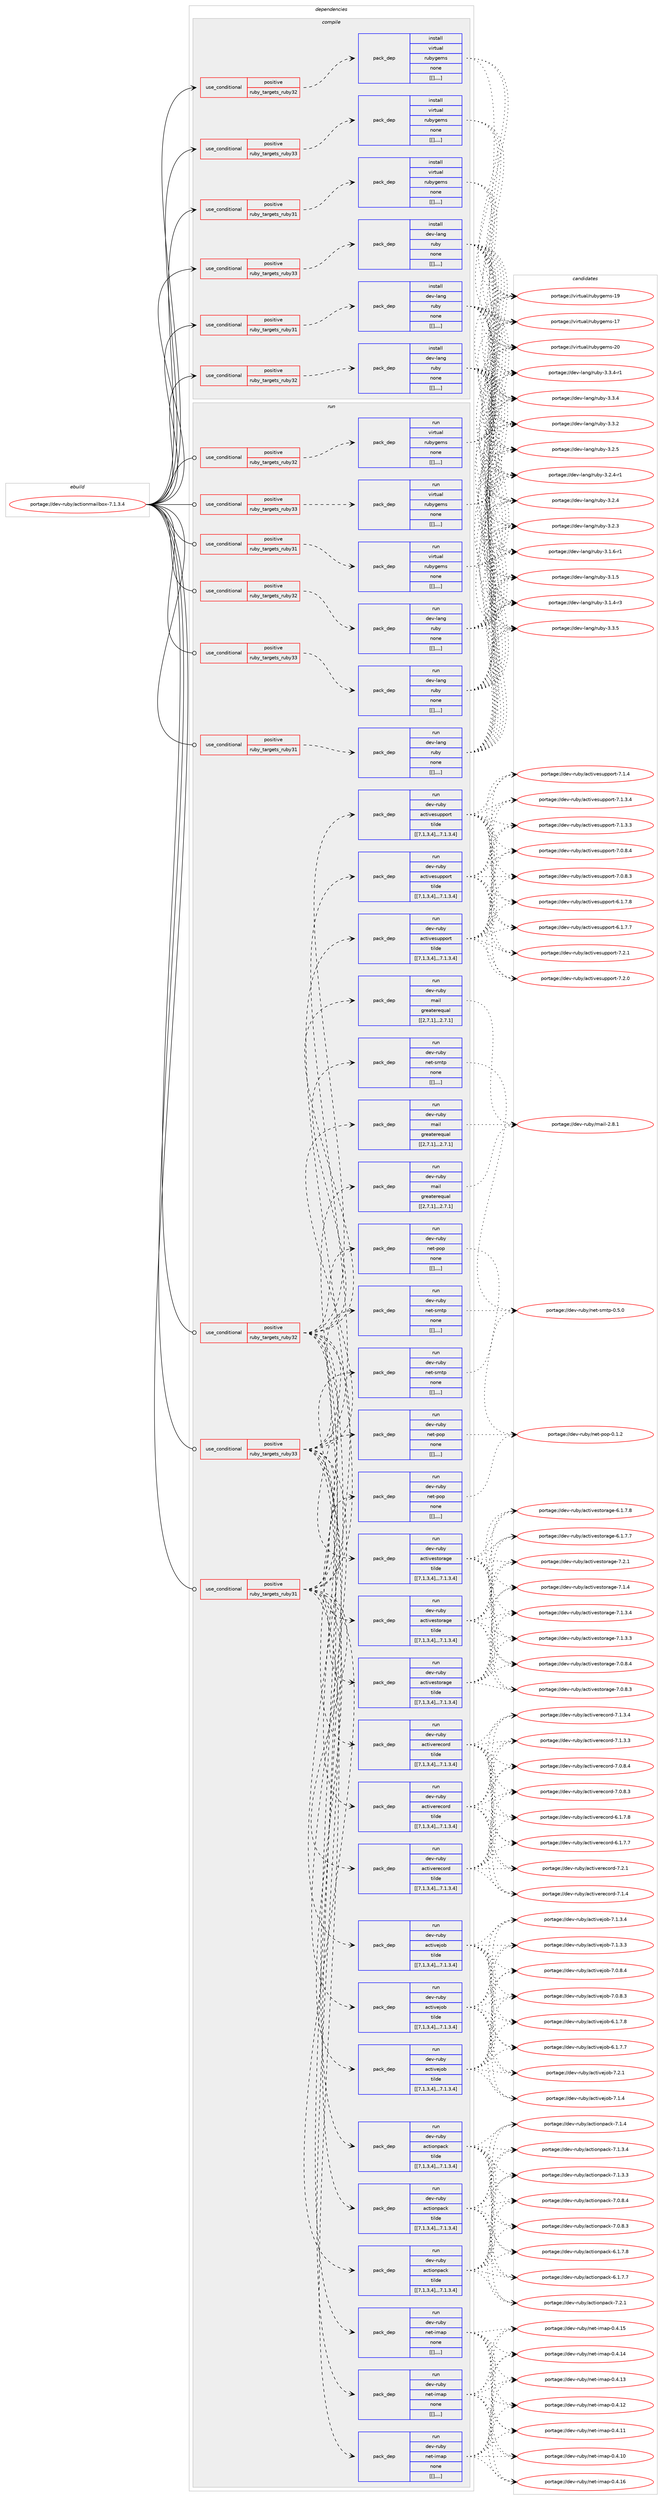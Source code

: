 digraph prolog {

# *************
# Graph options
# *************

newrank=true;
concentrate=true;
compound=true;
graph [rankdir=LR,fontname=Helvetica,fontsize=10,ranksep=1.5];#, ranksep=2.5, nodesep=0.2];
edge  [arrowhead=vee];
node  [fontname=Helvetica,fontsize=10];

# **********
# The ebuild
# **********

subgraph cluster_leftcol {
color=gray;
label=<<i>ebuild</i>>;
id [label="portage://dev-ruby/actionmailbox-7.1.3.4", color=red, width=4, href="../dev-ruby/actionmailbox-7.1.3.4.svg"];
}

# ****************
# The dependencies
# ****************

subgraph cluster_midcol {
color=gray;
label=<<i>dependencies</i>>;
subgraph cluster_compile {
fillcolor="#eeeeee";
style=filled;
label=<<i>compile</i>>;
subgraph cond43996 {
dependency174931 [label=<<TABLE BORDER="0" CELLBORDER="1" CELLSPACING="0" CELLPADDING="4"><TR><TD ROWSPAN="3" CELLPADDING="10">use_conditional</TD></TR><TR><TD>positive</TD></TR><TR><TD>ruby_targets_ruby31</TD></TR></TABLE>>, shape=none, color=red];
subgraph pack129669 {
dependency174932 [label=<<TABLE BORDER="0" CELLBORDER="1" CELLSPACING="0" CELLPADDING="4" WIDTH="220"><TR><TD ROWSPAN="6" CELLPADDING="30">pack_dep</TD></TR><TR><TD WIDTH="110">install</TD></TR><TR><TD>dev-lang</TD></TR><TR><TD>ruby</TD></TR><TR><TD>none</TD></TR><TR><TD>[[],,,,]</TD></TR></TABLE>>, shape=none, color=blue];
}
dependency174931:e -> dependency174932:w [weight=20,style="dashed",arrowhead="vee"];
}
id:e -> dependency174931:w [weight=20,style="solid",arrowhead="vee"];
subgraph cond43997 {
dependency174933 [label=<<TABLE BORDER="0" CELLBORDER="1" CELLSPACING="0" CELLPADDING="4"><TR><TD ROWSPAN="3" CELLPADDING="10">use_conditional</TD></TR><TR><TD>positive</TD></TR><TR><TD>ruby_targets_ruby31</TD></TR></TABLE>>, shape=none, color=red];
subgraph pack129670 {
dependency174934 [label=<<TABLE BORDER="0" CELLBORDER="1" CELLSPACING="0" CELLPADDING="4" WIDTH="220"><TR><TD ROWSPAN="6" CELLPADDING="30">pack_dep</TD></TR><TR><TD WIDTH="110">install</TD></TR><TR><TD>virtual</TD></TR><TR><TD>rubygems</TD></TR><TR><TD>none</TD></TR><TR><TD>[[],,,,]</TD></TR></TABLE>>, shape=none, color=blue];
}
dependency174933:e -> dependency174934:w [weight=20,style="dashed",arrowhead="vee"];
}
id:e -> dependency174933:w [weight=20,style="solid",arrowhead="vee"];
subgraph cond43998 {
dependency174935 [label=<<TABLE BORDER="0" CELLBORDER="1" CELLSPACING="0" CELLPADDING="4"><TR><TD ROWSPAN="3" CELLPADDING="10">use_conditional</TD></TR><TR><TD>positive</TD></TR><TR><TD>ruby_targets_ruby32</TD></TR></TABLE>>, shape=none, color=red];
subgraph pack129671 {
dependency174936 [label=<<TABLE BORDER="0" CELLBORDER="1" CELLSPACING="0" CELLPADDING="4" WIDTH="220"><TR><TD ROWSPAN="6" CELLPADDING="30">pack_dep</TD></TR><TR><TD WIDTH="110">install</TD></TR><TR><TD>dev-lang</TD></TR><TR><TD>ruby</TD></TR><TR><TD>none</TD></TR><TR><TD>[[],,,,]</TD></TR></TABLE>>, shape=none, color=blue];
}
dependency174935:e -> dependency174936:w [weight=20,style="dashed",arrowhead="vee"];
}
id:e -> dependency174935:w [weight=20,style="solid",arrowhead="vee"];
subgraph cond43999 {
dependency174937 [label=<<TABLE BORDER="0" CELLBORDER="1" CELLSPACING="0" CELLPADDING="4"><TR><TD ROWSPAN="3" CELLPADDING="10">use_conditional</TD></TR><TR><TD>positive</TD></TR><TR><TD>ruby_targets_ruby32</TD></TR></TABLE>>, shape=none, color=red];
subgraph pack129672 {
dependency174938 [label=<<TABLE BORDER="0" CELLBORDER="1" CELLSPACING="0" CELLPADDING="4" WIDTH="220"><TR><TD ROWSPAN="6" CELLPADDING="30">pack_dep</TD></TR><TR><TD WIDTH="110">install</TD></TR><TR><TD>virtual</TD></TR><TR><TD>rubygems</TD></TR><TR><TD>none</TD></TR><TR><TD>[[],,,,]</TD></TR></TABLE>>, shape=none, color=blue];
}
dependency174937:e -> dependency174938:w [weight=20,style="dashed",arrowhead="vee"];
}
id:e -> dependency174937:w [weight=20,style="solid",arrowhead="vee"];
subgraph cond44000 {
dependency174939 [label=<<TABLE BORDER="0" CELLBORDER="1" CELLSPACING="0" CELLPADDING="4"><TR><TD ROWSPAN="3" CELLPADDING="10">use_conditional</TD></TR><TR><TD>positive</TD></TR><TR><TD>ruby_targets_ruby33</TD></TR></TABLE>>, shape=none, color=red];
subgraph pack129673 {
dependency174940 [label=<<TABLE BORDER="0" CELLBORDER="1" CELLSPACING="0" CELLPADDING="4" WIDTH="220"><TR><TD ROWSPAN="6" CELLPADDING="30">pack_dep</TD></TR><TR><TD WIDTH="110">install</TD></TR><TR><TD>dev-lang</TD></TR><TR><TD>ruby</TD></TR><TR><TD>none</TD></TR><TR><TD>[[],,,,]</TD></TR></TABLE>>, shape=none, color=blue];
}
dependency174939:e -> dependency174940:w [weight=20,style="dashed",arrowhead="vee"];
}
id:e -> dependency174939:w [weight=20,style="solid",arrowhead="vee"];
subgraph cond44001 {
dependency174941 [label=<<TABLE BORDER="0" CELLBORDER="1" CELLSPACING="0" CELLPADDING="4"><TR><TD ROWSPAN="3" CELLPADDING="10">use_conditional</TD></TR><TR><TD>positive</TD></TR><TR><TD>ruby_targets_ruby33</TD></TR></TABLE>>, shape=none, color=red];
subgraph pack129674 {
dependency174942 [label=<<TABLE BORDER="0" CELLBORDER="1" CELLSPACING="0" CELLPADDING="4" WIDTH="220"><TR><TD ROWSPAN="6" CELLPADDING="30">pack_dep</TD></TR><TR><TD WIDTH="110">install</TD></TR><TR><TD>virtual</TD></TR><TR><TD>rubygems</TD></TR><TR><TD>none</TD></TR><TR><TD>[[],,,,]</TD></TR></TABLE>>, shape=none, color=blue];
}
dependency174941:e -> dependency174942:w [weight=20,style="dashed",arrowhead="vee"];
}
id:e -> dependency174941:w [weight=20,style="solid",arrowhead="vee"];
}
subgraph cluster_compileandrun {
fillcolor="#eeeeee";
style=filled;
label=<<i>compile and run</i>>;
}
subgraph cluster_run {
fillcolor="#eeeeee";
style=filled;
label=<<i>run</i>>;
subgraph cond44002 {
dependency174943 [label=<<TABLE BORDER="0" CELLBORDER="1" CELLSPACING="0" CELLPADDING="4"><TR><TD ROWSPAN="3" CELLPADDING="10">use_conditional</TD></TR><TR><TD>positive</TD></TR><TR><TD>ruby_targets_ruby31</TD></TR></TABLE>>, shape=none, color=red];
subgraph pack129675 {
dependency174944 [label=<<TABLE BORDER="0" CELLBORDER="1" CELLSPACING="0" CELLPADDING="4" WIDTH="220"><TR><TD ROWSPAN="6" CELLPADDING="30">pack_dep</TD></TR><TR><TD WIDTH="110">run</TD></TR><TR><TD>dev-lang</TD></TR><TR><TD>ruby</TD></TR><TR><TD>none</TD></TR><TR><TD>[[],,,,]</TD></TR></TABLE>>, shape=none, color=blue];
}
dependency174943:e -> dependency174944:w [weight=20,style="dashed",arrowhead="vee"];
}
id:e -> dependency174943:w [weight=20,style="solid",arrowhead="odot"];
subgraph cond44003 {
dependency174945 [label=<<TABLE BORDER="0" CELLBORDER="1" CELLSPACING="0" CELLPADDING="4"><TR><TD ROWSPAN="3" CELLPADDING="10">use_conditional</TD></TR><TR><TD>positive</TD></TR><TR><TD>ruby_targets_ruby31</TD></TR></TABLE>>, shape=none, color=red];
subgraph pack129676 {
dependency174946 [label=<<TABLE BORDER="0" CELLBORDER="1" CELLSPACING="0" CELLPADDING="4" WIDTH="220"><TR><TD ROWSPAN="6" CELLPADDING="30">pack_dep</TD></TR><TR><TD WIDTH="110">run</TD></TR><TR><TD>dev-ruby</TD></TR><TR><TD>actionpack</TD></TR><TR><TD>tilde</TD></TR><TR><TD>[[7,1,3,4],,,7.1.3.4]</TD></TR></TABLE>>, shape=none, color=blue];
}
dependency174945:e -> dependency174946:w [weight=20,style="dashed",arrowhead="vee"];
subgraph pack129677 {
dependency174947 [label=<<TABLE BORDER="0" CELLBORDER="1" CELLSPACING="0" CELLPADDING="4" WIDTH="220"><TR><TD ROWSPAN="6" CELLPADDING="30">pack_dep</TD></TR><TR><TD WIDTH="110">run</TD></TR><TR><TD>dev-ruby</TD></TR><TR><TD>activejob</TD></TR><TR><TD>tilde</TD></TR><TR><TD>[[7,1,3,4],,,7.1.3.4]</TD></TR></TABLE>>, shape=none, color=blue];
}
dependency174945:e -> dependency174947:w [weight=20,style="dashed",arrowhead="vee"];
subgraph pack129678 {
dependency174948 [label=<<TABLE BORDER="0" CELLBORDER="1" CELLSPACING="0" CELLPADDING="4" WIDTH="220"><TR><TD ROWSPAN="6" CELLPADDING="30">pack_dep</TD></TR><TR><TD WIDTH="110">run</TD></TR><TR><TD>dev-ruby</TD></TR><TR><TD>activerecord</TD></TR><TR><TD>tilde</TD></TR><TR><TD>[[7,1,3,4],,,7.1.3.4]</TD></TR></TABLE>>, shape=none, color=blue];
}
dependency174945:e -> dependency174948:w [weight=20,style="dashed",arrowhead="vee"];
subgraph pack129679 {
dependency174949 [label=<<TABLE BORDER="0" CELLBORDER="1" CELLSPACING="0" CELLPADDING="4" WIDTH="220"><TR><TD ROWSPAN="6" CELLPADDING="30">pack_dep</TD></TR><TR><TD WIDTH="110">run</TD></TR><TR><TD>dev-ruby</TD></TR><TR><TD>activestorage</TD></TR><TR><TD>tilde</TD></TR><TR><TD>[[7,1,3,4],,,7.1.3.4]</TD></TR></TABLE>>, shape=none, color=blue];
}
dependency174945:e -> dependency174949:w [weight=20,style="dashed",arrowhead="vee"];
subgraph pack129680 {
dependency174950 [label=<<TABLE BORDER="0" CELLBORDER="1" CELLSPACING="0" CELLPADDING="4" WIDTH="220"><TR><TD ROWSPAN="6" CELLPADDING="30">pack_dep</TD></TR><TR><TD WIDTH="110">run</TD></TR><TR><TD>dev-ruby</TD></TR><TR><TD>activesupport</TD></TR><TR><TD>tilde</TD></TR><TR><TD>[[7,1,3,4],,,7.1.3.4]</TD></TR></TABLE>>, shape=none, color=blue];
}
dependency174945:e -> dependency174950:w [weight=20,style="dashed",arrowhead="vee"];
subgraph pack129681 {
dependency174951 [label=<<TABLE BORDER="0" CELLBORDER="1" CELLSPACING="0" CELLPADDING="4" WIDTH="220"><TR><TD ROWSPAN="6" CELLPADDING="30">pack_dep</TD></TR><TR><TD WIDTH="110">run</TD></TR><TR><TD>dev-ruby</TD></TR><TR><TD>mail</TD></TR><TR><TD>greaterequal</TD></TR><TR><TD>[[2,7,1],,,2.7.1]</TD></TR></TABLE>>, shape=none, color=blue];
}
dependency174945:e -> dependency174951:w [weight=20,style="dashed",arrowhead="vee"];
subgraph pack129682 {
dependency174952 [label=<<TABLE BORDER="0" CELLBORDER="1" CELLSPACING="0" CELLPADDING="4" WIDTH="220"><TR><TD ROWSPAN="6" CELLPADDING="30">pack_dep</TD></TR><TR><TD WIDTH="110">run</TD></TR><TR><TD>dev-ruby</TD></TR><TR><TD>net-imap</TD></TR><TR><TD>none</TD></TR><TR><TD>[[],,,,]</TD></TR></TABLE>>, shape=none, color=blue];
}
dependency174945:e -> dependency174952:w [weight=20,style="dashed",arrowhead="vee"];
subgraph pack129683 {
dependency174953 [label=<<TABLE BORDER="0" CELLBORDER="1" CELLSPACING="0" CELLPADDING="4" WIDTH="220"><TR><TD ROWSPAN="6" CELLPADDING="30">pack_dep</TD></TR><TR><TD WIDTH="110">run</TD></TR><TR><TD>dev-ruby</TD></TR><TR><TD>net-pop</TD></TR><TR><TD>none</TD></TR><TR><TD>[[],,,,]</TD></TR></TABLE>>, shape=none, color=blue];
}
dependency174945:e -> dependency174953:w [weight=20,style="dashed",arrowhead="vee"];
subgraph pack129684 {
dependency174954 [label=<<TABLE BORDER="0" CELLBORDER="1" CELLSPACING="0" CELLPADDING="4" WIDTH="220"><TR><TD ROWSPAN="6" CELLPADDING="30">pack_dep</TD></TR><TR><TD WIDTH="110">run</TD></TR><TR><TD>dev-ruby</TD></TR><TR><TD>net-smtp</TD></TR><TR><TD>none</TD></TR><TR><TD>[[],,,,]</TD></TR></TABLE>>, shape=none, color=blue];
}
dependency174945:e -> dependency174954:w [weight=20,style="dashed",arrowhead="vee"];
}
id:e -> dependency174945:w [weight=20,style="solid",arrowhead="odot"];
subgraph cond44004 {
dependency174955 [label=<<TABLE BORDER="0" CELLBORDER="1" CELLSPACING="0" CELLPADDING="4"><TR><TD ROWSPAN="3" CELLPADDING="10">use_conditional</TD></TR><TR><TD>positive</TD></TR><TR><TD>ruby_targets_ruby31</TD></TR></TABLE>>, shape=none, color=red];
subgraph pack129685 {
dependency174956 [label=<<TABLE BORDER="0" CELLBORDER="1" CELLSPACING="0" CELLPADDING="4" WIDTH="220"><TR><TD ROWSPAN="6" CELLPADDING="30">pack_dep</TD></TR><TR><TD WIDTH="110">run</TD></TR><TR><TD>virtual</TD></TR><TR><TD>rubygems</TD></TR><TR><TD>none</TD></TR><TR><TD>[[],,,,]</TD></TR></TABLE>>, shape=none, color=blue];
}
dependency174955:e -> dependency174956:w [weight=20,style="dashed",arrowhead="vee"];
}
id:e -> dependency174955:w [weight=20,style="solid",arrowhead="odot"];
subgraph cond44005 {
dependency174957 [label=<<TABLE BORDER="0" CELLBORDER="1" CELLSPACING="0" CELLPADDING="4"><TR><TD ROWSPAN="3" CELLPADDING="10">use_conditional</TD></TR><TR><TD>positive</TD></TR><TR><TD>ruby_targets_ruby32</TD></TR></TABLE>>, shape=none, color=red];
subgraph pack129686 {
dependency174958 [label=<<TABLE BORDER="0" CELLBORDER="1" CELLSPACING="0" CELLPADDING="4" WIDTH="220"><TR><TD ROWSPAN="6" CELLPADDING="30">pack_dep</TD></TR><TR><TD WIDTH="110">run</TD></TR><TR><TD>dev-lang</TD></TR><TR><TD>ruby</TD></TR><TR><TD>none</TD></TR><TR><TD>[[],,,,]</TD></TR></TABLE>>, shape=none, color=blue];
}
dependency174957:e -> dependency174958:w [weight=20,style="dashed",arrowhead="vee"];
}
id:e -> dependency174957:w [weight=20,style="solid",arrowhead="odot"];
subgraph cond44006 {
dependency174959 [label=<<TABLE BORDER="0" CELLBORDER="1" CELLSPACING="0" CELLPADDING="4"><TR><TD ROWSPAN="3" CELLPADDING="10">use_conditional</TD></TR><TR><TD>positive</TD></TR><TR><TD>ruby_targets_ruby32</TD></TR></TABLE>>, shape=none, color=red];
subgraph pack129687 {
dependency174960 [label=<<TABLE BORDER="0" CELLBORDER="1" CELLSPACING="0" CELLPADDING="4" WIDTH="220"><TR><TD ROWSPAN="6" CELLPADDING="30">pack_dep</TD></TR><TR><TD WIDTH="110">run</TD></TR><TR><TD>dev-ruby</TD></TR><TR><TD>actionpack</TD></TR><TR><TD>tilde</TD></TR><TR><TD>[[7,1,3,4],,,7.1.3.4]</TD></TR></TABLE>>, shape=none, color=blue];
}
dependency174959:e -> dependency174960:w [weight=20,style="dashed",arrowhead="vee"];
subgraph pack129688 {
dependency174961 [label=<<TABLE BORDER="0" CELLBORDER="1" CELLSPACING="0" CELLPADDING="4" WIDTH="220"><TR><TD ROWSPAN="6" CELLPADDING="30">pack_dep</TD></TR><TR><TD WIDTH="110">run</TD></TR><TR><TD>dev-ruby</TD></TR><TR><TD>activejob</TD></TR><TR><TD>tilde</TD></TR><TR><TD>[[7,1,3,4],,,7.1.3.4]</TD></TR></TABLE>>, shape=none, color=blue];
}
dependency174959:e -> dependency174961:w [weight=20,style="dashed",arrowhead="vee"];
subgraph pack129689 {
dependency174962 [label=<<TABLE BORDER="0" CELLBORDER="1" CELLSPACING="0" CELLPADDING="4" WIDTH="220"><TR><TD ROWSPAN="6" CELLPADDING="30">pack_dep</TD></TR><TR><TD WIDTH="110">run</TD></TR><TR><TD>dev-ruby</TD></TR><TR><TD>activerecord</TD></TR><TR><TD>tilde</TD></TR><TR><TD>[[7,1,3,4],,,7.1.3.4]</TD></TR></TABLE>>, shape=none, color=blue];
}
dependency174959:e -> dependency174962:w [weight=20,style="dashed",arrowhead="vee"];
subgraph pack129690 {
dependency174963 [label=<<TABLE BORDER="0" CELLBORDER="1" CELLSPACING="0" CELLPADDING="4" WIDTH="220"><TR><TD ROWSPAN="6" CELLPADDING="30">pack_dep</TD></TR><TR><TD WIDTH="110">run</TD></TR><TR><TD>dev-ruby</TD></TR><TR><TD>activestorage</TD></TR><TR><TD>tilde</TD></TR><TR><TD>[[7,1,3,4],,,7.1.3.4]</TD></TR></TABLE>>, shape=none, color=blue];
}
dependency174959:e -> dependency174963:w [weight=20,style="dashed",arrowhead="vee"];
subgraph pack129691 {
dependency174964 [label=<<TABLE BORDER="0" CELLBORDER="1" CELLSPACING="0" CELLPADDING="4" WIDTH="220"><TR><TD ROWSPAN="6" CELLPADDING="30">pack_dep</TD></TR><TR><TD WIDTH="110">run</TD></TR><TR><TD>dev-ruby</TD></TR><TR><TD>activesupport</TD></TR><TR><TD>tilde</TD></TR><TR><TD>[[7,1,3,4],,,7.1.3.4]</TD></TR></TABLE>>, shape=none, color=blue];
}
dependency174959:e -> dependency174964:w [weight=20,style="dashed",arrowhead="vee"];
subgraph pack129692 {
dependency174965 [label=<<TABLE BORDER="0" CELLBORDER="1" CELLSPACING="0" CELLPADDING="4" WIDTH="220"><TR><TD ROWSPAN="6" CELLPADDING="30">pack_dep</TD></TR><TR><TD WIDTH="110">run</TD></TR><TR><TD>dev-ruby</TD></TR><TR><TD>mail</TD></TR><TR><TD>greaterequal</TD></TR><TR><TD>[[2,7,1],,,2.7.1]</TD></TR></TABLE>>, shape=none, color=blue];
}
dependency174959:e -> dependency174965:w [weight=20,style="dashed",arrowhead="vee"];
subgraph pack129693 {
dependency174966 [label=<<TABLE BORDER="0" CELLBORDER="1" CELLSPACING="0" CELLPADDING="4" WIDTH="220"><TR><TD ROWSPAN="6" CELLPADDING="30">pack_dep</TD></TR><TR><TD WIDTH="110">run</TD></TR><TR><TD>dev-ruby</TD></TR><TR><TD>net-imap</TD></TR><TR><TD>none</TD></TR><TR><TD>[[],,,,]</TD></TR></TABLE>>, shape=none, color=blue];
}
dependency174959:e -> dependency174966:w [weight=20,style="dashed",arrowhead="vee"];
subgraph pack129694 {
dependency174967 [label=<<TABLE BORDER="0" CELLBORDER="1" CELLSPACING="0" CELLPADDING="4" WIDTH="220"><TR><TD ROWSPAN="6" CELLPADDING="30">pack_dep</TD></TR><TR><TD WIDTH="110">run</TD></TR><TR><TD>dev-ruby</TD></TR><TR><TD>net-pop</TD></TR><TR><TD>none</TD></TR><TR><TD>[[],,,,]</TD></TR></TABLE>>, shape=none, color=blue];
}
dependency174959:e -> dependency174967:w [weight=20,style="dashed",arrowhead="vee"];
subgraph pack129695 {
dependency174968 [label=<<TABLE BORDER="0" CELLBORDER="1" CELLSPACING="0" CELLPADDING="4" WIDTH="220"><TR><TD ROWSPAN="6" CELLPADDING="30">pack_dep</TD></TR><TR><TD WIDTH="110">run</TD></TR><TR><TD>dev-ruby</TD></TR><TR><TD>net-smtp</TD></TR><TR><TD>none</TD></TR><TR><TD>[[],,,,]</TD></TR></TABLE>>, shape=none, color=blue];
}
dependency174959:e -> dependency174968:w [weight=20,style="dashed",arrowhead="vee"];
}
id:e -> dependency174959:w [weight=20,style="solid",arrowhead="odot"];
subgraph cond44007 {
dependency174969 [label=<<TABLE BORDER="0" CELLBORDER="1" CELLSPACING="0" CELLPADDING="4"><TR><TD ROWSPAN="3" CELLPADDING="10">use_conditional</TD></TR><TR><TD>positive</TD></TR><TR><TD>ruby_targets_ruby32</TD></TR></TABLE>>, shape=none, color=red];
subgraph pack129696 {
dependency174970 [label=<<TABLE BORDER="0" CELLBORDER="1" CELLSPACING="0" CELLPADDING="4" WIDTH="220"><TR><TD ROWSPAN="6" CELLPADDING="30">pack_dep</TD></TR><TR><TD WIDTH="110">run</TD></TR><TR><TD>virtual</TD></TR><TR><TD>rubygems</TD></TR><TR><TD>none</TD></TR><TR><TD>[[],,,,]</TD></TR></TABLE>>, shape=none, color=blue];
}
dependency174969:e -> dependency174970:w [weight=20,style="dashed",arrowhead="vee"];
}
id:e -> dependency174969:w [weight=20,style="solid",arrowhead="odot"];
subgraph cond44008 {
dependency174971 [label=<<TABLE BORDER="0" CELLBORDER="1" CELLSPACING="0" CELLPADDING="4"><TR><TD ROWSPAN="3" CELLPADDING="10">use_conditional</TD></TR><TR><TD>positive</TD></TR><TR><TD>ruby_targets_ruby33</TD></TR></TABLE>>, shape=none, color=red];
subgraph pack129697 {
dependency174972 [label=<<TABLE BORDER="0" CELLBORDER="1" CELLSPACING="0" CELLPADDING="4" WIDTH="220"><TR><TD ROWSPAN="6" CELLPADDING="30">pack_dep</TD></TR><TR><TD WIDTH="110">run</TD></TR><TR><TD>dev-lang</TD></TR><TR><TD>ruby</TD></TR><TR><TD>none</TD></TR><TR><TD>[[],,,,]</TD></TR></TABLE>>, shape=none, color=blue];
}
dependency174971:e -> dependency174972:w [weight=20,style="dashed",arrowhead="vee"];
}
id:e -> dependency174971:w [weight=20,style="solid",arrowhead="odot"];
subgraph cond44009 {
dependency174973 [label=<<TABLE BORDER="0" CELLBORDER="1" CELLSPACING="0" CELLPADDING="4"><TR><TD ROWSPAN="3" CELLPADDING="10">use_conditional</TD></TR><TR><TD>positive</TD></TR><TR><TD>ruby_targets_ruby33</TD></TR></TABLE>>, shape=none, color=red];
subgraph pack129698 {
dependency174974 [label=<<TABLE BORDER="0" CELLBORDER="1" CELLSPACING="0" CELLPADDING="4" WIDTH="220"><TR><TD ROWSPAN="6" CELLPADDING="30">pack_dep</TD></TR><TR><TD WIDTH="110">run</TD></TR><TR><TD>dev-ruby</TD></TR><TR><TD>actionpack</TD></TR><TR><TD>tilde</TD></TR><TR><TD>[[7,1,3,4],,,7.1.3.4]</TD></TR></TABLE>>, shape=none, color=blue];
}
dependency174973:e -> dependency174974:w [weight=20,style="dashed",arrowhead="vee"];
subgraph pack129699 {
dependency174975 [label=<<TABLE BORDER="0" CELLBORDER="1" CELLSPACING="0" CELLPADDING="4" WIDTH="220"><TR><TD ROWSPAN="6" CELLPADDING="30">pack_dep</TD></TR><TR><TD WIDTH="110">run</TD></TR><TR><TD>dev-ruby</TD></TR><TR><TD>activejob</TD></TR><TR><TD>tilde</TD></TR><TR><TD>[[7,1,3,4],,,7.1.3.4]</TD></TR></TABLE>>, shape=none, color=blue];
}
dependency174973:e -> dependency174975:w [weight=20,style="dashed",arrowhead="vee"];
subgraph pack129700 {
dependency174976 [label=<<TABLE BORDER="0" CELLBORDER="1" CELLSPACING="0" CELLPADDING="4" WIDTH="220"><TR><TD ROWSPAN="6" CELLPADDING="30">pack_dep</TD></TR><TR><TD WIDTH="110">run</TD></TR><TR><TD>dev-ruby</TD></TR><TR><TD>activerecord</TD></TR><TR><TD>tilde</TD></TR><TR><TD>[[7,1,3,4],,,7.1.3.4]</TD></TR></TABLE>>, shape=none, color=blue];
}
dependency174973:e -> dependency174976:w [weight=20,style="dashed",arrowhead="vee"];
subgraph pack129701 {
dependency174977 [label=<<TABLE BORDER="0" CELLBORDER="1" CELLSPACING="0" CELLPADDING="4" WIDTH="220"><TR><TD ROWSPAN="6" CELLPADDING="30">pack_dep</TD></TR><TR><TD WIDTH="110">run</TD></TR><TR><TD>dev-ruby</TD></TR><TR><TD>activestorage</TD></TR><TR><TD>tilde</TD></TR><TR><TD>[[7,1,3,4],,,7.1.3.4]</TD></TR></TABLE>>, shape=none, color=blue];
}
dependency174973:e -> dependency174977:w [weight=20,style="dashed",arrowhead="vee"];
subgraph pack129702 {
dependency174978 [label=<<TABLE BORDER="0" CELLBORDER="1" CELLSPACING="0" CELLPADDING="4" WIDTH="220"><TR><TD ROWSPAN="6" CELLPADDING="30">pack_dep</TD></TR><TR><TD WIDTH="110">run</TD></TR><TR><TD>dev-ruby</TD></TR><TR><TD>activesupport</TD></TR><TR><TD>tilde</TD></TR><TR><TD>[[7,1,3,4],,,7.1.3.4]</TD></TR></TABLE>>, shape=none, color=blue];
}
dependency174973:e -> dependency174978:w [weight=20,style="dashed",arrowhead="vee"];
subgraph pack129703 {
dependency174979 [label=<<TABLE BORDER="0" CELLBORDER="1" CELLSPACING="0" CELLPADDING="4" WIDTH="220"><TR><TD ROWSPAN="6" CELLPADDING="30">pack_dep</TD></TR><TR><TD WIDTH="110">run</TD></TR><TR><TD>dev-ruby</TD></TR><TR><TD>mail</TD></TR><TR><TD>greaterequal</TD></TR><TR><TD>[[2,7,1],,,2.7.1]</TD></TR></TABLE>>, shape=none, color=blue];
}
dependency174973:e -> dependency174979:w [weight=20,style="dashed",arrowhead="vee"];
subgraph pack129704 {
dependency174980 [label=<<TABLE BORDER="0" CELLBORDER="1" CELLSPACING="0" CELLPADDING="4" WIDTH="220"><TR><TD ROWSPAN="6" CELLPADDING="30">pack_dep</TD></TR><TR><TD WIDTH="110">run</TD></TR><TR><TD>dev-ruby</TD></TR><TR><TD>net-imap</TD></TR><TR><TD>none</TD></TR><TR><TD>[[],,,,]</TD></TR></TABLE>>, shape=none, color=blue];
}
dependency174973:e -> dependency174980:w [weight=20,style="dashed",arrowhead="vee"];
subgraph pack129705 {
dependency174981 [label=<<TABLE BORDER="0" CELLBORDER="1" CELLSPACING="0" CELLPADDING="4" WIDTH="220"><TR><TD ROWSPAN="6" CELLPADDING="30">pack_dep</TD></TR><TR><TD WIDTH="110">run</TD></TR><TR><TD>dev-ruby</TD></TR><TR><TD>net-pop</TD></TR><TR><TD>none</TD></TR><TR><TD>[[],,,,]</TD></TR></TABLE>>, shape=none, color=blue];
}
dependency174973:e -> dependency174981:w [weight=20,style="dashed",arrowhead="vee"];
subgraph pack129706 {
dependency174982 [label=<<TABLE BORDER="0" CELLBORDER="1" CELLSPACING="0" CELLPADDING="4" WIDTH="220"><TR><TD ROWSPAN="6" CELLPADDING="30">pack_dep</TD></TR><TR><TD WIDTH="110">run</TD></TR><TR><TD>dev-ruby</TD></TR><TR><TD>net-smtp</TD></TR><TR><TD>none</TD></TR><TR><TD>[[],,,,]</TD></TR></TABLE>>, shape=none, color=blue];
}
dependency174973:e -> dependency174982:w [weight=20,style="dashed",arrowhead="vee"];
}
id:e -> dependency174973:w [weight=20,style="solid",arrowhead="odot"];
subgraph cond44010 {
dependency174983 [label=<<TABLE BORDER="0" CELLBORDER="1" CELLSPACING="0" CELLPADDING="4"><TR><TD ROWSPAN="3" CELLPADDING="10">use_conditional</TD></TR><TR><TD>positive</TD></TR><TR><TD>ruby_targets_ruby33</TD></TR></TABLE>>, shape=none, color=red];
subgraph pack129707 {
dependency174984 [label=<<TABLE BORDER="0" CELLBORDER="1" CELLSPACING="0" CELLPADDING="4" WIDTH="220"><TR><TD ROWSPAN="6" CELLPADDING="30">pack_dep</TD></TR><TR><TD WIDTH="110">run</TD></TR><TR><TD>virtual</TD></TR><TR><TD>rubygems</TD></TR><TR><TD>none</TD></TR><TR><TD>[[],,,,]</TD></TR></TABLE>>, shape=none, color=blue];
}
dependency174983:e -> dependency174984:w [weight=20,style="dashed",arrowhead="vee"];
}
id:e -> dependency174983:w [weight=20,style="solid",arrowhead="odot"];
}
}

# **************
# The candidates
# **************

subgraph cluster_choices {
rank=same;
color=gray;
label=<<i>candidates</i>>;

subgraph choice129669 {
color=black;
nodesep=1;
choice10010111845108971101034711411798121455146514653 [label="portage://dev-lang/ruby-3.3.5", color=red, width=4,href="../dev-lang/ruby-3.3.5.svg"];
choice100101118451089711010347114117981214551465146524511449 [label="portage://dev-lang/ruby-3.3.4-r1", color=red, width=4,href="../dev-lang/ruby-3.3.4-r1.svg"];
choice10010111845108971101034711411798121455146514652 [label="portage://dev-lang/ruby-3.3.4", color=red, width=4,href="../dev-lang/ruby-3.3.4.svg"];
choice10010111845108971101034711411798121455146514650 [label="portage://dev-lang/ruby-3.3.2", color=red, width=4,href="../dev-lang/ruby-3.3.2.svg"];
choice10010111845108971101034711411798121455146504653 [label="portage://dev-lang/ruby-3.2.5", color=red, width=4,href="../dev-lang/ruby-3.2.5.svg"];
choice100101118451089711010347114117981214551465046524511449 [label="portage://dev-lang/ruby-3.2.4-r1", color=red, width=4,href="../dev-lang/ruby-3.2.4-r1.svg"];
choice10010111845108971101034711411798121455146504652 [label="portage://dev-lang/ruby-3.2.4", color=red, width=4,href="../dev-lang/ruby-3.2.4.svg"];
choice10010111845108971101034711411798121455146504651 [label="portage://dev-lang/ruby-3.2.3", color=red, width=4,href="../dev-lang/ruby-3.2.3.svg"];
choice100101118451089711010347114117981214551464946544511449 [label="portage://dev-lang/ruby-3.1.6-r1", color=red, width=4,href="../dev-lang/ruby-3.1.6-r1.svg"];
choice10010111845108971101034711411798121455146494653 [label="portage://dev-lang/ruby-3.1.5", color=red, width=4,href="../dev-lang/ruby-3.1.5.svg"];
choice100101118451089711010347114117981214551464946524511451 [label="portage://dev-lang/ruby-3.1.4-r3", color=red, width=4,href="../dev-lang/ruby-3.1.4-r3.svg"];
dependency174932:e -> choice10010111845108971101034711411798121455146514653:w [style=dotted,weight="100"];
dependency174932:e -> choice100101118451089711010347114117981214551465146524511449:w [style=dotted,weight="100"];
dependency174932:e -> choice10010111845108971101034711411798121455146514652:w [style=dotted,weight="100"];
dependency174932:e -> choice10010111845108971101034711411798121455146514650:w [style=dotted,weight="100"];
dependency174932:e -> choice10010111845108971101034711411798121455146504653:w [style=dotted,weight="100"];
dependency174932:e -> choice100101118451089711010347114117981214551465046524511449:w [style=dotted,weight="100"];
dependency174932:e -> choice10010111845108971101034711411798121455146504652:w [style=dotted,weight="100"];
dependency174932:e -> choice10010111845108971101034711411798121455146504651:w [style=dotted,weight="100"];
dependency174932:e -> choice100101118451089711010347114117981214551464946544511449:w [style=dotted,weight="100"];
dependency174932:e -> choice10010111845108971101034711411798121455146494653:w [style=dotted,weight="100"];
dependency174932:e -> choice100101118451089711010347114117981214551464946524511451:w [style=dotted,weight="100"];
}
subgraph choice129670 {
color=black;
nodesep=1;
choice118105114116117971084711411798121103101109115455048 [label="portage://virtual/rubygems-20", color=red, width=4,href="../virtual/rubygems-20.svg"];
choice118105114116117971084711411798121103101109115454957 [label="portage://virtual/rubygems-19", color=red, width=4,href="../virtual/rubygems-19.svg"];
choice118105114116117971084711411798121103101109115454955 [label="portage://virtual/rubygems-17", color=red, width=4,href="../virtual/rubygems-17.svg"];
dependency174934:e -> choice118105114116117971084711411798121103101109115455048:w [style=dotted,weight="100"];
dependency174934:e -> choice118105114116117971084711411798121103101109115454957:w [style=dotted,weight="100"];
dependency174934:e -> choice118105114116117971084711411798121103101109115454955:w [style=dotted,weight="100"];
}
subgraph choice129671 {
color=black;
nodesep=1;
choice10010111845108971101034711411798121455146514653 [label="portage://dev-lang/ruby-3.3.5", color=red, width=4,href="../dev-lang/ruby-3.3.5.svg"];
choice100101118451089711010347114117981214551465146524511449 [label="portage://dev-lang/ruby-3.3.4-r1", color=red, width=4,href="../dev-lang/ruby-3.3.4-r1.svg"];
choice10010111845108971101034711411798121455146514652 [label="portage://dev-lang/ruby-3.3.4", color=red, width=4,href="../dev-lang/ruby-3.3.4.svg"];
choice10010111845108971101034711411798121455146514650 [label="portage://dev-lang/ruby-3.3.2", color=red, width=4,href="../dev-lang/ruby-3.3.2.svg"];
choice10010111845108971101034711411798121455146504653 [label="portage://dev-lang/ruby-3.2.5", color=red, width=4,href="../dev-lang/ruby-3.2.5.svg"];
choice100101118451089711010347114117981214551465046524511449 [label="portage://dev-lang/ruby-3.2.4-r1", color=red, width=4,href="../dev-lang/ruby-3.2.4-r1.svg"];
choice10010111845108971101034711411798121455146504652 [label="portage://dev-lang/ruby-3.2.4", color=red, width=4,href="../dev-lang/ruby-3.2.4.svg"];
choice10010111845108971101034711411798121455146504651 [label="portage://dev-lang/ruby-3.2.3", color=red, width=4,href="../dev-lang/ruby-3.2.3.svg"];
choice100101118451089711010347114117981214551464946544511449 [label="portage://dev-lang/ruby-3.1.6-r1", color=red, width=4,href="../dev-lang/ruby-3.1.6-r1.svg"];
choice10010111845108971101034711411798121455146494653 [label="portage://dev-lang/ruby-3.1.5", color=red, width=4,href="../dev-lang/ruby-3.1.5.svg"];
choice100101118451089711010347114117981214551464946524511451 [label="portage://dev-lang/ruby-3.1.4-r3", color=red, width=4,href="../dev-lang/ruby-3.1.4-r3.svg"];
dependency174936:e -> choice10010111845108971101034711411798121455146514653:w [style=dotted,weight="100"];
dependency174936:e -> choice100101118451089711010347114117981214551465146524511449:w [style=dotted,weight="100"];
dependency174936:e -> choice10010111845108971101034711411798121455146514652:w [style=dotted,weight="100"];
dependency174936:e -> choice10010111845108971101034711411798121455146514650:w [style=dotted,weight="100"];
dependency174936:e -> choice10010111845108971101034711411798121455146504653:w [style=dotted,weight="100"];
dependency174936:e -> choice100101118451089711010347114117981214551465046524511449:w [style=dotted,weight="100"];
dependency174936:e -> choice10010111845108971101034711411798121455146504652:w [style=dotted,weight="100"];
dependency174936:e -> choice10010111845108971101034711411798121455146504651:w [style=dotted,weight="100"];
dependency174936:e -> choice100101118451089711010347114117981214551464946544511449:w [style=dotted,weight="100"];
dependency174936:e -> choice10010111845108971101034711411798121455146494653:w [style=dotted,weight="100"];
dependency174936:e -> choice100101118451089711010347114117981214551464946524511451:w [style=dotted,weight="100"];
}
subgraph choice129672 {
color=black;
nodesep=1;
choice118105114116117971084711411798121103101109115455048 [label="portage://virtual/rubygems-20", color=red, width=4,href="../virtual/rubygems-20.svg"];
choice118105114116117971084711411798121103101109115454957 [label="portage://virtual/rubygems-19", color=red, width=4,href="../virtual/rubygems-19.svg"];
choice118105114116117971084711411798121103101109115454955 [label="portage://virtual/rubygems-17", color=red, width=4,href="../virtual/rubygems-17.svg"];
dependency174938:e -> choice118105114116117971084711411798121103101109115455048:w [style=dotted,weight="100"];
dependency174938:e -> choice118105114116117971084711411798121103101109115454957:w [style=dotted,weight="100"];
dependency174938:e -> choice118105114116117971084711411798121103101109115454955:w [style=dotted,weight="100"];
}
subgraph choice129673 {
color=black;
nodesep=1;
choice10010111845108971101034711411798121455146514653 [label="portage://dev-lang/ruby-3.3.5", color=red, width=4,href="../dev-lang/ruby-3.3.5.svg"];
choice100101118451089711010347114117981214551465146524511449 [label="portage://dev-lang/ruby-3.3.4-r1", color=red, width=4,href="../dev-lang/ruby-3.3.4-r1.svg"];
choice10010111845108971101034711411798121455146514652 [label="portage://dev-lang/ruby-3.3.4", color=red, width=4,href="../dev-lang/ruby-3.3.4.svg"];
choice10010111845108971101034711411798121455146514650 [label="portage://dev-lang/ruby-3.3.2", color=red, width=4,href="../dev-lang/ruby-3.3.2.svg"];
choice10010111845108971101034711411798121455146504653 [label="portage://dev-lang/ruby-3.2.5", color=red, width=4,href="../dev-lang/ruby-3.2.5.svg"];
choice100101118451089711010347114117981214551465046524511449 [label="portage://dev-lang/ruby-3.2.4-r1", color=red, width=4,href="../dev-lang/ruby-3.2.4-r1.svg"];
choice10010111845108971101034711411798121455146504652 [label="portage://dev-lang/ruby-3.2.4", color=red, width=4,href="../dev-lang/ruby-3.2.4.svg"];
choice10010111845108971101034711411798121455146504651 [label="portage://dev-lang/ruby-3.2.3", color=red, width=4,href="../dev-lang/ruby-3.2.3.svg"];
choice100101118451089711010347114117981214551464946544511449 [label="portage://dev-lang/ruby-3.1.6-r1", color=red, width=4,href="../dev-lang/ruby-3.1.6-r1.svg"];
choice10010111845108971101034711411798121455146494653 [label="portage://dev-lang/ruby-3.1.5", color=red, width=4,href="../dev-lang/ruby-3.1.5.svg"];
choice100101118451089711010347114117981214551464946524511451 [label="portage://dev-lang/ruby-3.1.4-r3", color=red, width=4,href="../dev-lang/ruby-3.1.4-r3.svg"];
dependency174940:e -> choice10010111845108971101034711411798121455146514653:w [style=dotted,weight="100"];
dependency174940:e -> choice100101118451089711010347114117981214551465146524511449:w [style=dotted,weight="100"];
dependency174940:e -> choice10010111845108971101034711411798121455146514652:w [style=dotted,weight="100"];
dependency174940:e -> choice10010111845108971101034711411798121455146514650:w [style=dotted,weight="100"];
dependency174940:e -> choice10010111845108971101034711411798121455146504653:w [style=dotted,weight="100"];
dependency174940:e -> choice100101118451089711010347114117981214551465046524511449:w [style=dotted,weight="100"];
dependency174940:e -> choice10010111845108971101034711411798121455146504652:w [style=dotted,weight="100"];
dependency174940:e -> choice10010111845108971101034711411798121455146504651:w [style=dotted,weight="100"];
dependency174940:e -> choice100101118451089711010347114117981214551464946544511449:w [style=dotted,weight="100"];
dependency174940:e -> choice10010111845108971101034711411798121455146494653:w [style=dotted,weight="100"];
dependency174940:e -> choice100101118451089711010347114117981214551464946524511451:w [style=dotted,weight="100"];
}
subgraph choice129674 {
color=black;
nodesep=1;
choice118105114116117971084711411798121103101109115455048 [label="portage://virtual/rubygems-20", color=red, width=4,href="../virtual/rubygems-20.svg"];
choice118105114116117971084711411798121103101109115454957 [label="portage://virtual/rubygems-19", color=red, width=4,href="../virtual/rubygems-19.svg"];
choice118105114116117971084711411798121103101109115454955 [label="portage://virtual/rubygems-17", color=red, width=4,href="../virtual/rubygems-17.svg"];
dependency174942:e -> choice118105114116117971084711411798121103101109115455048:w [style=dotted,weight="100"];
dependency174942:e -> choice118105114116117971084711411798121103101109115454957:w [style=dotted,weight="100"];
dependency174942:e -> choice118105114116117971084711411798121103101109115454955:w [style=dotted,weight="100"];
}
subgraph choice129675 {
color=black;
nodesep=1;
choice10010111845108971101034711411798121455146514653 [label="portage://dev-lang/ruby-3.3.5", color=red, width=4,href="../dev-lang/ruby-3.3.5.svg"];
choice100101118451089711010347114117981214551465146524511449 [label="portage://dev-lang/ruby-3.3.4-r1", color=red, width=4,href="../dev-lang/ruby-3.3.4-r1.svg"];
choice10010111845108971101034711411798121455146514652 [label="portage://dev-lang/ruby-3.3.4", color=red, width=4,href="../dev-lang/ruby-3.3.4.svg"];
choice10010111845108971101034711411798121455146514650 [label="portage://dev-lang/ruby-3.3.2", color=red, width=4,href="../dev-lang/ruby-3.3.2.svg"];
choice10010111845108971101034711411798121455146504653 [label="portage://dev-lang/ruby-3.2.5", color=red, width=4,href="../dev-lang/ruby-3.2.5.svg"];
choice100101118451089711010347114117981214551465046524511449 [label="portage://dev-lang/ruby-3.2.4-r1", color=red, width=4,href="../dev-lang/ruby-3.2.4-r1.svg"];
choice10010111845108971101034711411798121455146504652 [label="portage://dev-lang/ruby-3.2.4", color=red, width=4,href="../dev-lang/ruby-3.2.4.svg"];
choice10010111845108971101034711411798121455146504651 [label="portage://dev-lang/ruby-3.2.3", color=red, width=4,href="../dev-lang/ruby-3.2.3.svg"];
choice100101118451089711010347114117981214551464946544511449 [label="portage://dev-lang/ruby-3.1.6-r1", color=red, width=4,href="../dev-lang/ruby-3.1.6-r1.svg"];
choice10010111845108971101034711411798121455146494653 [label="portage://dev-lang/ruby-3.1.5", color=red, width=4,href="../dev-lang/ruby-3.1.5.svg"];
choice100101118451089711010347114117981214551464946524511451 [label="portage://dev-lang/ruby-3.1.4-r3", color=red, width=4,href="../dev-lang/ruby-3.1.4-r3.svg"];
dependency174944:e -> choice10010111845108971101034711411798121455146514653:w [style=dotted,weight="100"];
dependency174944:e -> choice100101118451089711010347114117981214551465146524511449:w [style=dotted,weight="100"];
dependency174944:e -> choice10010111845108971101034711411798121455146514652:w [style=dotted,weight="100"];
dependency174944:e -> choice10010111845108971101034711411798121455146514650:w [style=dotted,weight="100"];
dependency174944:e -> choice10010111845108971101034711411798121455146504653:w [style=dotted,weight="100"];
dependency174944:e -> choice100101118451089711010347114117981214551465046524511449:w [style=dotted,weight="100"];
dependency174944:e -> choice10010111845108971101034711411798121455146504652:w [style=dotted,weight="100"];
dependency174944:e -> choice10010111845108971101034711411798121455146504651:w [style=dotted,weight="100"];
dependency174944:e -> choice100101118451089711010347114117981214551464946544511449:w [style=dotted,weight="100"];
dependency174944:e -> choice10010111845108971101034711411798121455146494653:w [style=dotted,weight="100"];
dependency174944:e -> choice100101118451089711010347114117981214551464946524511451:w [style=dotted,weight="100"];
}
subgraph choice129676 {
color=black;
nodesep=1;
choice10010111845114117981214797991161051111101129799107455546504649 [label="portage://dev-ruby/actionpack-7.2.1", color=red, width=4,href="../dev-ruby/actionpack-7.2.1.svg"];
choice10010111845114117981214797991161051111101129799107455546494652 [label="portage://dev-ruby/actionpack-7.1.4", color=red, width=4,href="../dev-ruby/actionpack-7.1.4.svg"];
choice100101118451141179812147979911610511111011297991074555464946514652 [label="portage://dev-ruby/actionpack-7.1.3.4", color=red, width=4,href="../dev-ruby/actionpack-7.1.3.4.svg"];
choice100101118451141179812147979911610511111011297991074555464946514651 [label="portage://dev-ruby/actionpack-7.1.3.3", color=red, width=4,href="../dev-ruby/actionpack-7.1.3.3.svg"];
choice100101118451141179812147979911610511111011297991074555464846564652 [label="portage://dev-ruby/actionpack-7.0.8.4", color=red, width=4,href="../dev-ruby/actionpack-7.0.8.4.svg"];
choice100101118451141179812147979911610511111011297991074555464846564651 [label="portage://dev-ruby/actionpack-7.0.8.3", color=red, width=4,href="../dev-ruby/actionpack-7.0.8.3.svg"];
choice100101118451141179812147979911610511111011297991074554464946554656 [label="portage://dev-ruby/actionpack-6.1.7.8", color=red, width=4,href="../dev-ruby/actionpack-6.1.7.8.svg"];
choice100101118451141179812147979911610511111011297991074554464946554655 [label="portage://dev-ruby/actionpack-6.1.7.7", color=red, width=4,href="../dev-ruby/actionpack-6.1.7.7.svg"];
dependency174946:e -> choice10010111845114117981214797991161051111101129799107455546504649:w [style=dotted,weight="100"];
dependency174946:e -> choice10010111845114117981214797991161051111101129799107455546494652:w [style=dotted,weight="100"];
dependency174946:e -> choice100101118451141179812147979911610511111011297991074555464946514652:w [style=dotted,weight="100"];
dependency174946:e -> choice100101118451141179812147979911610511111011297991074555464946514651:w [style=dotted,weight="100"];
dependency174946:e -> choice100101118451141179812147979911610511111011297991074555464846564652:w [style=dotted,weight="100"];
dependency174946:e -> choice100101118451141179812147979911610511111011297991074555464846564651:w [style=dotted,weight="100"];
dependency174946:e -> choice100101118451141179812147979911610511111011297991074554464946554656:w [style=dotted,weight="100"];
dependency174946:e -> choice100101118451141179812147979911610511111011297991074554464946554655:w [style=dotted,weight="100"];
}
subgraph choice129677 {
color=black;
nodesep=1;
choice100101118451141179812147979911610511810110611198455546504649 [label="portage://dev-ruby/activejob-7.2.1", color=red, width=4,href="../dev-ruby/activejob-7.2.1.svg"];
choice100101118451141179812147979911610511810110611198455546494652 [label="portage://dev-ruby/activejob-7.1.4", color=red, width=4,href="../dev-ruby/activejob-7.1.4.svg"];
choice1001011184511411798121479799116105118101106111984555464946514652 [label="portage://dev-ruby/activejob-7.1.3.4", color=red, width=4,href="../dev-ruby/activejob-7.1.3.4.svg"];
choice1001011184511411798121479799116105118101106111984555464946514651 [label="portage://dev-ruby/activejob-7.1.3.3", color=red, width=4,href="../dev-ruby/activejob-7.1.3.3.svg"];
choice1001011184511411798121479799116105118101106111984555464846564652 [label="portage://dev-ruby/activejob-7.0.8.4", color=red, width=4,href="../dev-ruby/activejob-7.0.8.4.svg"];
choice1001011184511411798121479799116105118101106111984555464846564651 [label="portage://dev-ruby/activejob-7.0.8.3", color=red, width=4,href="../dev-ruby/activejob-7.0.8.3.svg"];
choice1001011184511411798121479799116105118101106111984554464946554656 [label="portage://dev-ruby/activejob-6.1.7.8", color=red, width=4,href="../dev-ruby/activejob-6.1.7.8.svg"];
choice1001011184511411798121479799116105118101106111984554464946554655 [label="portage://dev-ruby/activejob-6.1.7.7", color=red, width=4,href="../dev-ruby/activejob-6.1.7.7.svg"];
dependency174947:e -> choice100101118451141179812147979911610511810110611198455546504649:w [style=dotted,weight="100"];
dependency174947:e -> choice100101118451141179812147979911610511810110611198455546494652:w [style=dotted,weight="100"];
dependency174947:e -> choice1001011184511411798121479799116105118101106111984555464946514652:w [style=dotted,weight="100"];
dependency174947:e -> choice1001011184511411798121479799116105118101106111984555464946514651:w [style=dotted,weight="100"];
dependency174947:e -> choice1001011184511411798121479799116105118101106111984555464846564652:w [style=dotted,weight="100"];
dependency174947:e -> choice1001011184511411798121479799116105118101106111984555464846564651:w [style=dotted,weight="100"];
dependency174947:e -> choice1001011184511411798121479799116105118101106111984554464946554656:w [style=dotted,weight="100"];
dependency174947:e -> choice1001011184511411798121479799116105118101106111984554464946554655:w [style=dotted,weight="100"];
}
subgraph choice129678 {
color=black;
nodesep=1;
choice100101118451141179812147979911610511810111410199111114100455546504649 [label="portage://dev-ruby/activerecord-7.2.1", color=red, width=4,href="../dev-ruby/activerecord-7.2.1.svg"];
choice100101118451141179812147979911610511810111410199111114100455546494652 [label="portage://dev-ruby/activerecord-7.1.4", color=red, width=4,href="../dev-ruby/activerecord-7.1.4.svg"];
choice1001011184511411798121479799116105118101114101991111141004555464946514652 [label="portage://dev-ruby/activerecord-7.1.3.4", color=red, width=4,href="../dev-ruby/activerecord-7.1.3.4.svg"];
choice1001011184511411798121479799116105118101114101991111141004555464946514651 [label="portage://dev-ruby/activerecord-7.1.3.3", color=red, width=4,href="../dev-ruby/activerecord-7.1.3.3.svg"];
choice1001011184511411798121479799116105118101114101991111141004555464846564652 [label="portage://dev-ruby/activerecord-7.0.8.4", color=red, width=4,href="../dev-ruby/activerecord-7.0.8.4.svg"];
choice1001011184511411798121479799116105118101114101991111141004555464846564651 [label="portage://dev-ruby/activerecord-7.0.8.3", color=red, width=4,href="../dev-ruby/activerecord-7.0.8.3.svg"];
choice1001011184511411798121479799116105118101114101991111141004554464946554656 [label="portage://dev-ruby/activerecord-6.1.7.8", color=red, width=4,href="../dev-ruby/activerecord-6.1.7.8.svg"];
choice1001011184511411798121479799116105118101114101991111141004554464946554655 [label="portage://dev-ruby/activerecord-6.1.7.7", color=red, width=4,href="../dev-ruby/activerecord-6.1.7.7.svg"];
dependency174948:e -> choice100101118451141179812147979911610511810111410199111114100455546504649:w [style=dotted,weight="100"];
dependency174948:e -> choice100101118451141179812147979911610511810111410199111114100455546494652:w [style=dotted,weight="100"];
dependency174948:e -> choice1001011184511411798121479799116105118101114101991111141004555464946514652:w [style=dotted,weight="100"];
dependency174948:e -> choice1001011184511411798121479799116105118101114101991111141004555464946514651:w [style=dotted,weight="100"];
dependency174948:e -> choice1001011184511411798121479799116105118101114101991111141004555464846564652:w [style=dotted,weight="100"];
dependency174948:e -> choice1001011184511411798121479799116105118101114101991111141004555464846564651:w [style=dotted,weight="100"];
dependency174948:e -> choice1001011184511411798121479799116105118101114101991111141004554464946554656:w [style=dotted,weight="100"];
dependency174948:e -> choice1001011184511411798121479799116105118101114101991111141004554464946554655:w [style=dotted,weight="100"];
}
subgraph choice129679 {
color=black;
nodesep=1;
choice100101118451141179812147979911610511810111511611111497103101455546504649 [label="portage://dev-ruby/activestorage-7.2.1", color=red, width=4,href="../dev-ruby/activestorage-7.2.1.svg"];
choice100101118451141179812147979911610511810111511611111497103101455546494652 [label="portage://dev-ruby/activestorage-7.1.4", color=red, width=4,href="../dev-ruby/activestorage-7.1.4.svg"];
choice1001011184511411798121479799116105118101115116111114971031014555464946514652 [label="portage://dev-ruby/activestorage-7.1.3.4", color=red, width=4,href="../dev-ruby/activestorage-7.1.3.4.svg"];
choice1001011184511411798121479799116105118101115116111114971031014555464946514651 [label="portage://dev-ruby/activestorage-7.1.3.3", color=red, width=4,href="../dev-ruby/activestorage-7.1.3.3.svg"];
choice1001011184511411798121479799116105118101115116111114971031014555464846564652 [label="portage://dev-ruby/activestorage-7.0.8.4", color=red, width=4,href="../dev-ruby/activestorage-7.0.8.4.svg"];
choice1001011184511411798121479799116105118101115116111114971031014555464846564651 [label="portage://dev-ruby/activestorage-7.0.8.3", color=red, width=4,href="../dev-ruby/activestorage-7.0.8.3.svg"];
choice1001011184511411798121479799116105118101115116111114971031014554464946554656 [label="portage://dev-ruby/activestorage-6.1.7.8", color=red, width=4,href="../dev-ruby/activestorage-6.1.7.8.svg"];
choice1001011184511411798121479799116105118101115116111114971031014554464946554655 [label="portage://dev-ruby/activestorage-6.1.7.7", color=red, width=4,href="../dev-ruby/activestorage-6.1.7.7.svg"];
dependency174949:e -> choice100101118451141179812147979911610511810111511611111497103101455546504649:w [style=dotted,weight="100"];
dependency174949:e -> choice100101118451141179812147979911610511810111511611111497103101455546494652:w [style=dotted,weight="100"];
dependency174949:e -> choice1001011184511411798121479799116105118101115116111114971031014555464946514652:w [style=dotted,weight="100"];
dependency174949:e -> choice1001011184511411798121479799116105118101115116111114971031014555464946514651:w [style=dotted,weight="100"];
dependency174949:e -> choice1001011184511411798121479799116105118101115116111114971031014555464846564652:w [style=dotted,weight="100"];
dependency174949:e -> choice1001011184511411798121479799116105118101115116111114971031014555464846564651:w [style=dotted,weight="100"];
dependency174949:e -> choice1001011184511411798121479799116105118101115116111114971031014554464946554656:w [style=dotted,weight="100"];
dependency174949:e -> choice1001011184511411798121479799116105118101115116111114971031014554464946554655:w [style=dotted,weight="100"];
}
subgraph choice129680 {
color=black;
nodesep=1;
choice1001011184511411798121479799116105118101115117112112111114116455546504649 [label="portage://dev-ruby/activesupport-7.2.1", color=red, width=4,href="../dev-ruby/activesupport-7.2.1.svg"];
choice1001011184511411798121479799116105118101115117112112111114116455546504648 [label="portage://dev-ruby/activesupport-7.2.0", color=red, width=4,href="../dev-ruby/activesupport-7.2.0.svg"];
choice1001011184511411798121479799116105118101115117112112111114116455546494652 [label="portage://dev-ruby/activesupport-7.1.4", color=red, width=4,href="../dev-ruby/activesupport-7.1.4.svg"];
choice10010111845114117981214797991161051181011151171121121111141164555464946514652 [label="portage://dev-ruby/activesupport-7.1.3.4", color=red, width=4,href="../dev-ruby/activesupport-7.1.3.4.svg"];
choice10010111845114117981214797991161051181011151171121121111141164555464946514651 [label="portage://dev-ruby/activesupport-7.1.3.3", color=red, width=4,href="../dev-ruby/activesupport-7.1.3.3.svg"];
choice10010111845114117981214797991161051181011151171121121111141164555464846564652 [label="portage://dev-ruby/activesupport-7.0.8.4", color=red, width=4,href="../dev-ruby/activesupport-7.0.8.4.svg"];
choice10010111845114117981214797991161051181011151171121121111141164555464846564651 [label="portage://dev-ruby/activesupport-7.0.8.3", color=red, width=4,href="../dev-ruby/activesupport-7.0.8.3.svg"];
choice10010111845114117981214797991161051181011151171121121111141164554464946554656 [label="portage://dev-ruby/activesupport-6.1.7.8", color=red, width=4,href="../dev-ruby/activesupport-6.1.7.8.svg"];
choice10010111845114117981214797991161051181011151171121121111141164554464946554655 [label="portage://dev-ruby/activesupport-6.1.7.7", color=red, width=4,href="../dev-ruby/activesupport-6.1.7.7.svg"];
dependency174950:e -> choice1001011184511411798121479799116105118101115117112112111114116455546504649:w [style=dotted,weight="100"];
dependency174950:e -> choice1001011184511411798121479799116105118101115117112112111114116455546504648:w [style=dotted,weight="100"];
dependency174950:e -> choice1001011184511411798121479799116105118101115117112112111114116455546494652:w [style=dotted,weight="100"];
dependency174950:e -> choice10010111845114117981214797991161051181011151171121121111141164555464946514652:w [style=dotted,weight="100"];
dependency174950:e -> choice10010111845114117981214797991161051181011151171121121111141164555464946514651:w [style=dotted,weight="100"];
dependency174950:e -> choice10010111845114117981214797991161051181011151171121121111141164555464846564652:w [style=dotted,weight="100"];
dependency174950:e -> choice10010111845114117981214797991161051181011151171121121111141164555464846564651:w [style=dotted,weight="100"];
dependency174950:e -> choice10010111845114117981214797991161051181011151171121121111141164554464946554656:w [style=dotted,weight="100"];
dependency174950:e -> choice10010111845114117981214797991161051181011151171121121111141164554464946554655:w [style=dotted,weight="100"];
}
subgraph choice129681 {
color=black;
nodesep=1;
choice10010111845114117981214710997105108455046564649 [label="portage://dev-ruby/mail-2.8.1", color=red, width=4,href="../dev-ruby/mail-2.8.1.svg"];
dependency174951:e -> choice10010111845114117981214710997105108455046564649:w [style=dotted,weight="100"];
}
subgraph choice129682 {
color=black;
nodesep=1;
choice100101118451141179812147110101116451051099711245484652464954 [label="portage://dev-ruby/net-imap-0.4.16", color=red, width=4,href="../dev-ruby/net-imap-0.4.16.svg"];
choice100101118451141179812147110101116451051099711245484652464953 [label="portage://dev-ruby/net-imap-0.4.15", color=red, width=4,href="../dev-ruby/net-imap-0.4.15.svg"];
choice100101118451141179812147110101116451051099711245484652464952 [label="portage://dev-ruby/net-imap-0.4.14", color=red, width=4,href="../dev-ruby/net-imap-0.4.14.svg"];
choice100101118451141179812147110101116451051099711245484652464951 [label="portage://dev-ruby/net-imap-0.4.13", color=red, width=4,href="../dev-ruby/net-imap-0.4.13.svg"];
choice100101118451141179812147110101116451051099711245484652464950 [label="portage://dev-ruby/net-imap-0.4.12", color=red, width=4,href="../dev-ruby/net-imap-0.4.12.svg"];
choice100101118451141179812147110101116451051099711245484652464949 [label="portage://dev-ruby/net-imap-0.4.11", color=red, width=4,href="../dev-ruby/net-imap-0.4.11.svg"];
choice100101118451141179812147110101116451051099711245484652464948 [label="portage://dev-ruby/net-imap-0.4.10", color=red, width=4,href="../dev-ruby/net-imap-0.4.10.svg"];
dependency174952:e -> choice100101118451141179812147110101116451051099711245484652464954:w [style=dotted,weight="100"];
dependency174952:e -> choice100101118451141179812147110101116451051099711245484652464953:w [style=dotted,weight="100"];
dependency174952:e -> choice100101118451141179812147110101116451051099711245484652464952:w [style=dotted,weight="100"];
dependency174952:e -> choice100101118451141179812147110101116451051099711245484652464951:w [style=dotted,weight="100"];
dependency174952:e -> choice100101118451141179812147110101116451051099711245484652464950:w [style=dotted,weight="100"];
dependency174952:e -> choice100101118451141179812147110101116451051099711245484652464949:w [style=dotted,weight="100"];
dependency174952:e -> choice100101118451141179812147110101116451051099711245484652464948:w [style=dotted,weight="100"];
}
subgraph choice129683 {
color=black;
nodesep=1;
choice10010111845114117981214711010111645112111112454846494650 [label="portage://dev-ruby/net-pop-0.1.2", color=red, width=4,href="../dev-ruby/net-pop-0.1.2.svg"];
dependency174953:e -> choice10010111845114117981214711010111645112111112454846494650:w [style=dotted,weight="100"];
}
subgraph choice129684 {
color=black;
nodesep=1;
choice10010111845114117981214711010111645115109116112454846534648 [label="portage://dev-ruby/net-smtp-0.5.0", color=red, width=4,href="../dev-ruby/net-smtp-0.5.0.svg"];
dependency174954:e -> choice10010111845114117981214711010111645115109116112454846534648:w [style=dotted,weight="100"];
}
subgraph choice129685 {
color=black;
nodesep=1;
choice118105114116117971084711411798121103101109115455048 [label="portage://virtual/rubygems-20", color=red, width=4,href="../virtual/rubygems-20.svg"];
choice118105114116117971084711411798121103101109115454957 [label="portage://virtual/rubygems-19", color=red, width=4,href="../virtual/rubygems-19.svg"];
choice118105114116117971084711411798121103101109115454955 [label="portage://virtual/rubygems-17", color=red, width=4,href="../virtual/rubygems-17.svg"];
dependency174956:e -> choice118105114116117971084711411798121103101109115455048:w [style=dotted,weight="100"];
dependency174956:e -> choice118105114116117971084711411798121103101109115454957:w [style=dotted,weight="100"];
dependency174956:e -> choice118105114116117971084711411798121103101109115454955:w [style=dotted,weight="100"];
}
subgraph choice129686 {
color=black;
nodesep=1;
choice10010111845108971101034711411798121455146514653 [label="portage://dev-lang/ruby-3.3.5", color=red, width=4,href="../dev-lang/ruby-3.3.5.svg"];
choice100101118451089711010347114117981214551465146524511449 [label="portage://dev-lang/ruby-3.3.4-r1", color=red, width=4,href="../dev-lang/ruby-3.3.4-r1.svg"];
choice10010111845108971101034711411798121455146514652 [label="portage://dev-lang/ruby-3.3.4", color=red, width=4,href="../dev-lang/ruby-3.3.4.svg"];
choice10010111845108971101034711411798121455146514650 [label="portage://dev-lang/ruby-3.3.2", color=red, width=4,href="../dev-lang/ruby-3.3.2.svg"];
choice10010111845108971101034711411798121455146504653 [label="portage://dev-lang/ruby-3.2.5", color=red, width=4,href="../dev-lang/ruby-3.2.5.svg"];
choice100101118451089711010347114117981214551465046524511449 [label="portage://dev-lang/ruby-3.2.4-r1", color=red, width=4,href="../dev-lang/ruby-3.2.4-r1.svg"];
choice10010111845108971101034711411798121455146504652 [label="portage://dev-lang/ruby-3.2.4", color=red, width=4,href="../dev-lang/ruby-3.2.4.svg"];
choice10010111845108971101034711411798121455146504651 [label="portage://dev-lang/ruby-3.2.3", color=red, width=4,href="../dev-lang/ruby-3.2.3.svg"];
choice100101118451089711010347114117981214551464946544511449 [label="portage://dev-lang/ruby-3.1.6-r1", color=red, width=4,href="../dev-lang/ruby-3.1.6-r1.svg"];
choice10010111845108971101034711411798121455146494653 [label="portage://dev-lang/ruby-3.1.5", color=red, width=4,href="../dev-lang/ruby-3.1.5.svg"];
choice100101118451089711010347114117981214551464946524511451 [label="portage://dev-lang/ruby-3.1.4-r3", color=red, width=4,href="../dev-lang/ruby-3.1.4-r3.svg"];
dependency174958:e -> choice10010111845108971101034711411798121455146514653:w [style=dotted,weight="100"];
dependency174958:e -> choice100101118451089711010347114117981214551465146524511449:w [style=dotted,weight="100"];
dependency174958:e -> choice10010111845108971101034711411798121455146514652:w [style=dotted,weight="100"];
dependency174958:e -> choice10010111845108971101034711411798121455146514650:w [style=dotted,weight="100"];
dependency174958:e -> choice10010111845108971101034711411798121455146504653:w [style=dotted,weight="100"];
dependency174958:e -> choice100101118451089711010347114117981214551465046524511449:w [style=dotted,weight="100"];
dependency174958:e -> choice10010111845108971101034711411798121455146504652:w [style=dotted,weight="100"];
dependency174958:e -> choice10010111845108971101034711411798121455146504651:w [style=dotted,weight="100"];
dependency174958:e -> choice100101118451089711010347114117981214551464946544511449:w [style=dotted,weight="100"];
dependency174958:e -> choice10010111845108971101034711411798121455146494653:w [style=dotted,weight="100"];
dependency174958:e -> choice100101118451089711010347114117981214551464946524511451:w [style=dotted,weight="100"];
}
subgraph choice129687 {
color=black;
nodesep=1;
choice10010111845114117981214797991161051111101129799107455546504649 [label="portage://dev-ruby/actionpack-7.2.1", color=red, width=4,href="../dev-ruby/actionpack-7.2.1.svg"];
choice10010111845114117981214797991161051111101129799107455546494652 [label="portage://dev-ruby/actionpack-7.1.4", color=red, width=4,href="../dev-ruby/actionpack-7.1.4.svg"];
choice100101118451141179812147979911610511111011297991074555464946514652 [label="portage://dev-ruby/actionpack-7.1.3.4", color=red, width=4,href="../dev-ruby/actionpack-7.1.3.4.svg"];
choice100101118451141179812147979911610511111011297991074555464946514651 [label="portage://dev-ruby/actionpack-7.1.3.3", color=red, width=4,href="../dev-ruby/actionpack-7.1.3.3.svg"];
choice100101118451141179812147979911610511111011297991074555464846564652 [label="portage://dev-ruby/actionpack-7.0.8.4", color=red, width=4,href="../dev-ruby/actionpack-7.0.8.4.svg"];
choice100101118451141179812147979911610511111011297991074555464846564651 [label="portage://dev-ruby/actionpack-7.0.8.3", color=red, width=4,href="../dev-ruby/actionpack-7.0.8.3.svg"];
choice100101118451141179812147979911610511111011297991074554464946554656 [label="portage://dev-ruby/actionpack-6.1.7.8", color=red, width=4,href="../dev-ruby/actionpack-6.1.7.8.svg"];
choice100101118451141179812147979911610511111011297991074554464946554655 [label="portage://dev-ruby/actionpack-6.1.7.7", color=red, width=4,href="../dev-ruby/actionpack-6.1.7.7.svg"];
dependency174960:e -> choice10010111845114117981214797991161051111101129799107455546504649:w [style=dotted,weight="100"];
dependency174960:e -> choice10010111845114117981214797991161051111101129799107455546494652:w [style=dotted,weight="100"];
dependency174960:e -> choice100101118451141179812147979911610511111011297991074555464946514652:w [style=dotted,weight="100"];
dependency174960:e -> choice100101118451141179812147979911610511111011297991074555464946514651:w [style=dotted,weight="100"];
dependency174960:e -> choice100101118451141179812147979911610511111011297991074555464846564652:w [style=dotted,weight="100"];
dependency174960:e -> choice100101118451141179812147979911610511111011297991074555464846564651:w [style=dotted,weight="100"];
dependency174960:e -> choice100101118451141179812147979911610511111011297991074554464946554656:w [style=dotted,weight="100"];
dependency174960:e -> choice100101118451141179812147979911610511111011297991074554464946554655:w [style=dotted,weight="100"];
}
subgraph choice129688 {
color=black;
nodesep=1;
choice100101118451141179812147979911610511810110611198455546504649 [label="portage://dev-ruby/activejob-7.2.1", color=red, width=4,href="../dev-ruby/activejob-7.2.1.svg"];
choice100101118451141179812147979911610511810110611198455546494652 [label="portage://dev-ruby/activejob-7.1.4", color=red, width=4,href="../dev-ruby/activejob-7.1.4.svg"];
choice1001011184511411798121479799116105118101106111984555464946514652 [label="portage://dev-ruby/activejob-7.1.3.4", color=red, width=4,href="../dev-ruby/activejob-7.1.3.4.svg"];
choice1001011184511411798121479799116105118101106111984555464946514651 [label="portage://dev-ruby/activejob-7.1.3.3", color=red, width=4,href="../dev-ruby/activejob-7.1.3.3.svg"];
choice1001011184511411798121479799116105118101106111984555464846564652 [label="portage://dev-ruby/activejob-7.0.8.4", color=red, width=4,href="../dev-ruby/activejob-7.0.8.4.svg"];
choice1001011184511411798121479799116105118101106111984555464846564651 [label="portage://dev-ruby/activejob-7.0.8.3", color=red, width=4,href="../dev-ruby/activejob-7.0.8.3.svg"];
choice1001011184511411798121479799116105118101106111984554464946554656 [label="portage://dev-ruby/activejob-6.1.7.8", color=red, width=4,href="../dev-ruby/activejob-6.1.7.8.svg"];
choice1001011184511411798121479799116105118101106111984554464946554655 [label="portage://dev-ruby/activejob-6.1.7.7", color=red, width=4,href="../dev-ruby/activejob-6.1.7.7.svg"];
dependency174961:e -> choice100101118451141179812147979911610511810110611198455546504649:w [style=dotted,weight="100"];
dependency174961:e -> choice100101118451141179812147979911610511810110611198455546494652:w [style=dotted,weight="100"];
dependency174961:e -> choice1001011184511411798121479799116105118101106111984555464946514652:w [style=dotted,weight="100"];
dependency174961:e -> choice1001011184511411798121479799116105118101106111984555464946514651:w [style=dotted,weight="100"];
dependency174961:e -> choice1001011184511411798121479799116105118101106111984555464846564652:w [style=dotted,weight="100"];
dependency174961:e -> choice1001011184511411798121479799116105118101106111984555464846564651:w [style=dotted,weight="100"];
dependency174961:e -> choice1001011184511411798121479799116105118101106111984554464946554656:w [style=dotted,weight="100"];
dependency174961:e -> choice1001011184511411798121479799116105118101106111984554464946554655:w [style=dotted,weight="100"];
}
subgraph choice129689 {
color=black;
nodesep=1;
choice100101118451141179812147979911610511810111410199111114100455546504649 [label="portage://dev-ruby/activerecord-7.2.1", color=red, width=4,href="../dev-ruby/activerecord-7.2.1.svg"];
choice100101118451141179812147979911610511810111410199111114100455546494652 [label="portage://dev-ruby/activerecord-7.1.4", color=red, width=4,href="../dev-ruby/activerecord-7.1.4.svg"];
choice1001011184511411798121479799116105118101114101991111141004555464946514652 [label="portage://dev-ruby/activerecord-7.1.3.4", color=red, width=4,href="../dev-ruby/activerecord-7.1.3.4.svg"];
choice1001011184511411798121479799116105118101114101991111141004555464946514651 [label="portage://dev-ruby/activerecord-7.1.3.3", color=red, width=4,href="../dev-ruby/activerecord-7.1.3.3.svg"];
choice1001011184511411798121479799116105118101114101991111141004555464846564652 [label="portage://dev-ruby/activerecord-7.0.8.4", color=red, width=4,href="../dev-ruby/activerecord-7.0.8.4.svg"];
choice1001011184511411798121479799116105118101114101991111141004555464846564651 [label="portage://dev-ruby/activerecord-7.0.8.3", color=red, width=4,href="../dev-ruby/activerecord-7.0.8.3.svg"];
choice1001011184511411798121479799116105118101114101991111141004554464946554656 [label="portage://dev-ruby/activerecord-6.1.7.8", color=red, width=4,href="../dev-ruby/activerecord-6.1.7.8.svg"];
choice1001011184511411798121479799116105118101114101991111141004554464946554655 [label="portage://dev-ruby/activerecord-6.1.7.7", color=red, width=4,href="../dev-ruby/activerecord-6.1.7.7.svg"];
dependency174962:e -> choice100101118451141179812147979911610511810111410199111114100455546504649:w [style=dotted,weight="100"];
dependency174962:e -> choice100101118451141179812147979911610511810111410199111114100455546494652:w [style=dotted,weight="100"];
dependency174962:e -> choice1001011184511411798121479799116105118101114101991111141004555464946514652:w [style=dotted,weight="100"];
dependency174962:e -> choice1001011184511411798121479799116105118101114101991111141004555464946514651:w [style=dotted,weight="100"];
dependency174962:e -> choice1001011184511411798121479799116105118101114101991111141004555464846564652:w [style=dotted,weight="100"];
dependency174962:e -> choice1001011184511411798121479799116105118101114101991111141004555464846564651:w [style=dotted,weight="100"];
dependency174962:e -> choice1001011184511411798121479799116105118101114101991111141004554464946554656:w [style=dotted,weight="100"];
dependency174962:e -> choice1001011184511411798121479799116105118101114101991111141004554464946554655:w [style=dotted,weight="100"];
}
subgraph choice129690 {
color=black;
nodesep=1;
choice100101118451141179812147979911610511810111511611111497103101455546504649 [label="portage://dev-ruby/activestorage-7.2.1", color=red, width=4,href="../dev-ruby/activestorage-7.2.1.svg"];
choice100101118451141179812147979911610511810111511611111497103101455546494652 [label="portage://dev-ruby/activestorage-7.1.4", color=red, width=4,href="../dev-ruby/activestorage-7.1.4.svg"];
choice1001011184511411798121479799116105118101115116111114971031014555464946514652 [label="portage://dev-ruby/activestorage-7.1.3.4", color=red, width=4,href="../dev-ruby/activestorage-7.1.3.4.svg"];
choice1001011184511411798121479799116105118101115116111114971031014555464946514651 [label="portage://dev-ruby/activestorage-7.1.3.3", color=red, width=4,href="../dev-ruby/activestorage-7.1.3.3.svg"];
choice1001011184511411798121479799116105118101115116111114971031014555464846564652 [label="portage://dev-ruby/activestorage-7.0.8.4", color=red, width=4,href="../dev-ruby/activestorage-7.0.8.4.svg"];
choice1001011184511411798121479799116105118101115116111114971031014555464846564651 [label="portage://dev-ruby/activestorage-7.0.8.3", color=red, width=4,href="../dev-ruby/activestorage-7.0.8.3.svg"];
choice1001011184511411798121479799116105118101115116111114971031014554464946554656 [label="portage://dev-ruby/activestorage-6.1.7.8", color=red, width=4,href="../dev-ruby/activestorage-6.1.7.8.svg"];
choice1001011184511411798121479799116105118101115116111114971031014554464946554655 [label="portage://dev-ruby/activestorage-6.1.7.7", color=red, width=4,href="../dev-ruby/activestorage-6.1.7.7.svg"];
dependency174963:e -> choice100101118451141179812147979911610511810111511611111497103101455546504649:w [style=dotted,weight="100"];
dependency174963:e -> choice100101118451141179812147979911610511810111511611111497103101455546494652:w [style=dotted,weight="100"];
dependency174963:e -> choice1001011184511411798121479799116105118101115116111114971031014555464946514652:w [style=dotted,weight="100"];
dependency174963:e -> choice1001011184511411798121479799116105118101115116111114971031014555464946514651:w [style=dotted,weight="100"];
dependency174963:e -> choice1001011184511411798121479799116105118101115116111114971031014555464846564652:w [style=dotted,weight="100"];
dependency174963:e -> choice1001011184511411798121479799116105118101115116111114971031014555464846564651:w [style=dotted,weight="100"];
dependency174963:e -> choice1001011184511411798121479799116105118101115116111114971031014554464946554656:w [style=dotted,weight="100"];
dependency174963:e -> choice1001011184511411798121479799116105118101115116111114971031014554464946554655:w [style=dotted,weight="100"];
}
subgraph choice129691 {
color=black;
nodesep=1;
choice1001011184511411798121479799116105118101115117112112111114116455546504649 [label="portage://dev-ruby/activesupport-7.2.1", color=red, width=4,href="../dev-ruby/activesupport-7.2.1.svg"];
choice1001011184511411798121479799116105118101115117112112111114116455546504648 [label="portage://dev-ruby/activesupport-7.2.0", color=red, width=4,href="../dev-ruby/activesupport-7.2.0.svg"];
choice1001011184511411798121479799116105118101115117112112111114116455546494652 [label="portage://dev-ruby/activesupport-7.1.4", color=red, width=4,href="../dev-ruby/activesupport-7.1.4.svg"];
choice10010111845114117981214797991161051181011151171121121111141164555464946514652 [label="portage://dev-ruby/activesupport-7.1.3.4", color=red, width=4,href="../dev-ruby/activesupport-7.1.3.4.svg"];
choice10010111845114117981214797991161051181011151171121121111141164555464946514651 [label="portage://dev-ruby/activesupport-7.1.3.3", color=red, width=4,href="../dev-ruby/activesupport-7.1.3.3.svg"];
choice10010111845114117981214797991161051181011151171121121111141164555464846564652 [label="portage://dev-ruby/activesupport-7.0.8.4", color=red, width=4,href="../dev-ruby/activesupport-7.0.8.4.svg"];
choice10010111845114117981214797991161051181011151171121121111141164555464846564651 [label="portage://dev-ruby/activesupport-7.0.8.3", color=red, width=4,href="../dev-ruby/activesupport-7.0.8.3.svg"];
choice10010111845114117981214797991161051181011151171121121111141164554464946554656 [label="portage://dev-ruby/activesupport-6.1.7.8", color=red, width=4,href="../dev-ruby/activesupport-6.1.7.8.svg"];
choice10010111845114117981214797991161051181011151171121121111141164554464946554655 [label="portage://dev-ruby/activesupport-6.1.7.7", color=red, width=4,href="../dev-ruby/activesupport-6.1.7.7.svg"];
dependency174964:e -> choice1001011184511411798121479799116105118101115117112112111114116455546504649:w [style=dotted,weight="100"];
dependency174964:e -> choice1001011184511411798121479799116105118101115117112112111114116455546504648:w [style=dotted,weight="100"];
dependency174964:e -> choice1001011184511411798121479799116105118101115117112112111114116455546494652:w [style=dotted,weight="100"];
dependency174964:e -> choice10010111845114117981214797991161051181011151171121121111141164555464946514652:w [style=dotted,weight="100"];
dependency174964:e -> choice10010111845114117981214797991161051181011151171121121111141164555464946514651:w [style=dotted,weight="100"];
dependency174964:e -> choice10010111845114117981214797991161051181011151171121121111141164555464846564652:w [style=dotted,weight="100"];
dependency174964:e -> choice10010111845114117981214797991161051181011151171121121111141164555464846564651:w [style=dotted,weight="100"];
dependency174964:e -> choice10010111845114117981214797991161051181011151171121121111141164554464946554656:w [style=dotted,weight="100"];
dependency174964:e -> choice10010111845114117981214797991161051181011151171121121111141164554464946554655:w [style=dotted,weight="100"];
}
subgraph choice129692 {
color=black;
nodesep=1;
choice10010111845114117981214710997105108455046564649 [label="portage://dev-ruby/mail-2.8.1", color=red, width=4,href="../dev-ruby/mail-2.8.1.svg"];
dependency174965:e -> choice10010111845114117981214710997105108455046564649:w [style=dotted,weight="100"];
}
subgraph choice129693 {
color=black;
nodesep=1;
choice100101118451141179812147110101116451051099711245484652464954 [label="portage://dev-ruby/net-imap-0.4.16", color=red, width=4,href="../dev-ruby/net-imap-0.4.16.svg"];
choice100101118451141179812147110101116451051099711245484652464953 [label="portage://dev-ruby/net-imap-0.4.15", color=red, width=4,href="../dev-ruby/net-imap-0.4.15.svg"];
choice100101118451141179812147110101116451051099711245484652464952 [label="portage://dev-ruby/net-imap-0.4.14", color=red, width=4,href="../dev-ruby/net-imap-0.4.14.svg"];
choice100101118451141179812147110101116451051099711245484652464951 [label="portage://dev-ruby/net-imap-0.4.13", color=red, width=4,href="../dev-ruby/net-imap-0.4.13.svg"];
choice100101118451141179812147110101116451051099711245484652464950 [label="portage://dev-ruby/net-imap-0.4.12", color=red, width=4,href="../dev-ruby/net-imap-0.4.12.svg"];
choice100101118451141179812147110101116451051099711245484652464949 [label="portage://dev-ruby/net-imap-0.4.11", color=red, width=4,href="../dev-ruby/net-imap-0.4.11.svg"];
choice100101118451141179812147110101116451051099711245484652464948 [label="portage://dev-ruby/net-imap-0.4.10", color=red, width=4,href="../dev-ruby/net-imap-0.4.10.svg"];
dependency174966:e -> choice100101118451141179812147110101116451051099711245484652464954:w [style=dotted,weight="100"];
dependency174966:e -> choice100101118451141179812147110101116451051099711245484652464953:w [style=dotted,weight="100"];
dependency174966:e -> choice100101118451141179812147110101116451051099711245484652464952:w [style=dotted,weight="100"];
dependency174966:e -> choice100101118451141179812147110101116451051099711245484652464951:w [style=dotted,weight="100"];
dependency174966:e -> choice100101118451141179812147110101116451051099711245484652464950:w [style=dotted,weight="100"];
dependency174966:e -> choice100101118451141179812147110101116451051099711245484652464949:w [style=dotted,weight="100"];
dependency174966:e -> choice100101118451141179812147110101116451051099711245484652464948:w [style=dotted,weight="100"];
}
subgraph choice129694 {
color=black;
nodesep=1;
choice10010111845114117981214711010111645112111112454846494650 [label="portage://dev-ruby/net-pop-0.1.2", color=red, width=4,href="../dev-ruby/net-pop-0.1.2.svg"];
dependency174967:e -> choice10010111845114117981214711010111645112111112454846494650:w [style=dotted,weight="100"];
}
subgraph choice129695 {
color=black;
nodesep=1;
choice10010111845114117981214711010111645115109116112454846534648 [label="portage://dev-ruby/net-smtp-0.5.0", color=red, width=4,href="../dev-ruby/net-smtp-0.5.0.svg"];
dependency174968:e -> choice10010111845114117981214711010111645115109116112454846534648:w [style=dotted,weight="100"];
}
subgraph choice129696 {
color=black;
nodesep=1;
choice118105114116117971084711411798121103101109115455048 [label="portage://virtual/rubygems-20", color=red, width=4,href="../virtual/rubygems-20.svg"];
choice118105114116117971084711411798121103101109115454957 [label="portage://virtual/rubygems-19", color=red, width=4,href="../virtual/rubygems-19.svg"];
choice118105114116117971084711411798121103101109115454955 [label="portage://virtual/rubygems-17", color=red, width=4,href="../virtual/rubygems-17.svg"];
dependency174970:e -> choice118105114116117971084711411798121103101109115455048:w [style=dotted,weight="100"];
dependency174970:e -> choice118105114116117971084711411798121103101109115454957:w [style=dotted,weight="100"];
dependency174970:e -> choice118105114116117971084711411798121103101109115454955:w [style=dotted,weight="100"];
}
subgraph choice129697 {
color=black;
nodesep=1;
choice10010111845108971101034711411798121455146514653 [label="portage://dev-lang/ruby-3.3.5", color=red, width=4,href="../dev-lang/ruby-3.3.5.svg"];
choice100101118451089711010347114117981214551465146524511449 [label="portage://dev-lang/ruby-3.3.4-r1", color=red, width=4,href="../dev-lang/ruby-3.3.4-r1.svg"];
choice10010111845108971101034711411798121455146514652 [label="portage://dev-lang/ruby-3.3.4", color=red, width=4,href="../dev-lang/ruby-3.3.4.svg"];
choice10010111845108971101034711411798121455146514650 [label="portage://dev-lang/ruby-3.3.2", color=red, width=4,href="../dev-lang/ruby-3.3.2.svg"];
choice10010111845108971101034711411798121455146504653 [label="portage://dev-lang/ruby-3.2.5", color=red, width=4,href="../dev-lang/ruby-3.2.5.svg"];
choice100101118451089711010347114117981214551465046524511449 [label="portage://dev-lang/ruby-3.2.4-r1", color=red, width=4,href="../dev-lang/ruby-3.2.4-r1.svg"];
choice10010111845108971101034711411798121455146504652 [label="portage://dev-lang/ruby-3.2.4", color=red, width=4,href="../dev-lang/ruby-3.2.4.svg"];
choice10010111845108971101034711411798121455146504651 [label="portage://dev-lang/ruby-3.2.3", color=red, width=4,href="../dev-lang/ruby-3.2.3.svg"];
choice100101118451089711010347114117981214551464946544511449 [label="portage://dev-lang/ruby-3.1.6-r1", color=red, width=4,href="../dev-lang/ruby-3.1.6-r1.svg"];
choice10010111845108971101034711411798121455146494653 [label="portage://dev-lang/ruby-3.1.5", color=red, width=4,href="../dev-lang/ruby-3.1.5.svg"];
choice100101118451089711010347114117981214551464946524511451 [label="portage://dev-lang/ruby-3.1.4-r3", color=red, width=4,href="../dev-lang/ruby-3.1.4-r3.svg"];
dependency174972:e -> choice10010111845108971101034711411798121455146514653:w [style=dotted,weight="100"];
dependency174972:e -> choice100101118451089711010347114117981214551465146524511449:w [style=dotted,weight="100"];
dependency174972:e -> choice10010111845108971101034711411798121455146514652:w [style=dotted,weight="100"];
dependency174972:e -> choice10010111845108971101034711411798121455146514650:w [style=dotted,weight="100"];
dependency174972:e -> choice10010111845108971101034711411798121455146504653:w [style=dotted,weight="100"];
dependency174972:e -> choice100101118451089711010347114117981214551465046524511449:w [style=dotted,weight="100"];
dependency174972:e -> choice10010111845108971101034711411798121455146504652:w [style=dotted,weight="100"];
dependency174972:e -> choice10010111845108971101034711411798121455146504651:w [style=dotted,weight="100"];
dependency174972:e -> choice100101118451089711010347114117981214551464946544511449:w [style=dotted,weight="100"];
dependency174972:e -> choice10010111845108971101034711411798121455146494653:w [style=dotted,weight="100"];
dependency174972:e -> choice100101118451089711010347114117981214551464946524511451:w [style=dotted,weight="100"];
}
subgraph choice129698 {
color=black;
nodesep=1;
choice10010111845114117981214797991161051111101129799107455546504649 [label="portage://dev-ruby/actionpack-7.2.1", color=red, width=4,href="../dev-ruby/actionpack-7.2.1.svg"];
choice10010111845114117981214797991161051111101129799107455546494652 [label="portage://dev-ruby/actionpack-7.1.4", color=red, width=4,href="../dev-ruby/actionpack-7.1.4.svg"];
choice100101118451141179812147979911610511111011297991074555464946514652 [label="portage://dev-ruby/actionpack-7.1.3.4", color=red, width=4,href="../dev-ruby/actionpack-7.1.3.4.svg"];
choice100101118451141179812147979911610511111011297991074555464946514651 [label="portage://dev-ruby/actionpack-7.1.3.3", color=red, width=4,href="../dev-ruby/actionpack-7.1.3.3.svg"];
choice100101118451141179812147979911610511111011297991074555464846564652 [label="portage://dev-ruby/actionpack-7.0.8.4", color=red, width=4,href="../dev-ruby/actionpack-7.0.8.4.svg"];
choice100101118451141179812147979911610511111011297991074555464846564651 [label="portage://dev-ruby/actionpack-7.0.8.3", color=red, width=4,href="../dev-ruby/actionpack-7.0.8.3.svg"];
choice100101118451141179812147979911610511111011297991074554464946554656 [label="portage://dev-ruby/actionpack-6.1.7.8", color=red, width=4,href="../dev-ruby/actionpack-6.1.7.8.svg"];
choice100101118451141179812147979911610511111011297991074554464946554655 [label="portage://dev-ruby/actionpack-6.1.7.7", color=red, width=4,href="../dev-ruby/actionpack-6.1.7.7.svg"];
dependency174974:e -> choice10010111845114117981214797991161051111101129799107455546504649:w [style=dotted,weight="100"];
dependency174974:e -> choice10010111845114117981214797991161051111101129799107455546494652:w [style=dotted,weight="100"];
dependency174974:e -> choice100101118451141179812147979911610511111011297991074555464946514652:w [style=dotted,weight="100"];
dependency174974:e -> choice100101118451141179812147979911610511111011297991074555464946514651:w [style=dotted,weight="100"];
dependency174974:e -> choice100101118451141179812147979911610511111011297991074555464846564652:w [style=dotted,weight="100"];
dependency174974:e -> choice100101118451141179812147979911610511111011297991074555464846564651:w [style=dotted,weight="100"];
dependency174974:e -> choice100101118451141179812147979911610511111011297991074554464946554656:w [style=dotted,weight="100"];
dependency174974:e -> choice100101118451141179812147979911610511111011297991074554464946554655:w [style=dotted,weight="100"];
}
subgraph choice129699 {
color=black;
nodesep=1;
choice100101118451141179812147979911610511810110611198455546504649 [label="portage://dev-ruby/activejob-7.2.1", color=red, width=4,href="../dev-ruby/activejob-7.2.1.svg"];
choice100101118451141179812147979911610511810110611198455546494652 [label="portage://dev-ruby/activejob-7.1.4", color=red, width=4,href="../dev-ruby/activejob-7.1.4.svg"];
choice1001011184511411798121479799116105118101106111984555464946514652 [label="portage://dev-ruby/activejob-7.1.3.4", color=red, width=4,href="../dev-ruby/activejob-7.1.3.4.svg"];
choice1001011184511411798121479799116105118101106111984555464946514651 [label="portage://dev-ruby/activejob-7.1.3.3", color=red, width=4,href="../dev-ruby/activejob-7.1.3.3.svg"];
choice1001011184511411798121479799116105118101106111984555464846564652 [label="portage://dev-ruby/activejob-7.0.8.4", color=red, width=4,href="../dev-ruby/activejob-7.0.8.4.svg"];
choice1001011184511411798121479799116105118101106111984555464846564651 [label="portage://dev-ruby/activejob-7.0.8.3", color=red, width=4,href="../dev-ruby/activejob-7.0.8.3.svg"];
choice1001011184511411798121479799116105118101106111984554464946554656 [label="portage://dev-ruby/activejob-6.1.7.8", color=red, width=4,href="../dev-ruby/activejob-6.1.7.8.svg"];
choice1001011184511411798121479799116105118101106111984554464946554655 [label="portage://dev-ruby/activejob-6.1.7.7", color=red, width=4,href="../dev-ruby/activejob-6.1.7.7.svg"];
dependency174975:e -> choice100101118451141179812147979911610511810110611198455546504649:w [style=dotted,weight="100"];
dependency174975:e -> choice100101118451141179812147979911610511810110611198455546494652:w [style=dotted,weight="100"];
dependency174975:e -> choice1001011184511411798121479799116105118101106111984555464946514652:w [style=dotted,weight="100"];
dependency174975:e -> choice1001011184511411798121479799116105118101106111984555464946514651:w [style=dotted,weight="100"];
dependency174975:e -> choice1001011184511411798121479799116105118101106111984555464846564652:w [style=dotted,weight="100"];
dependency174975:e -> choice1001011184511411798121479799116105118101106111984555464846564651:w [style=dotted,weight="100"];
dependency174975:e -> choice1001011184511411798121479799116105118101106111984554464946554656:w [style=dotted,weight="100"];
dependency174975:e -> choice1001011184511411798121479799116105118101106111984554464946554655:w [style=dotted,weight="100"];
}
subgraph choice129700 {
color=black;
nodesep=1;
choice100101118451141179812147979911610511810111410199111114100455546504649 [label="portage://dev-ruby/activerecord-7.2.1", color=red, width=4,href="../dev-ruby/activerecord-7.2.1.svg"];
choice100101118451141179812147979911610511810111410199111114100455546494652 [label="portage://dev-ruby/activerecord-7.1.4", color=red, width=4,href="../dev-ruby/activerecord-7.1.4.svg"];
choice1001011184511411798121479799116105118101114101991111141004555464946514652 [label="portage://dev-ruby/activerecord-7.1.3.4", color=red, width=4,href="../dev-ruby/activerecord-7.1.3.4.svg"];
choice1001011184511411798121479799116105118101114101991111141004555464946514651 [label="portage://dev-ruby/activerecord-7.1.3.3", color=red, width=4,href="../dev-ruby/activerecord-7.1.3.3.svg"];
choice1001011184511411798121479799116105118101114101991111141004555464846564652 [label="portage://dev-ruby/activerecord-7.0.8.4", color=red, width=4,href="../dev-ruby/activerecord-7.0.8.4.svg"];
choice1001011184511411798121479799116105118101114101991111141004555464846564651 [label="portage://dev-ruby/activerecord-7.0.8.3", color=red, width=4,href="../dev-ruby/activerecord-7.0.8.3.svg"];
choice1001011184511411798121479799116105118101114101991111141004554464946554656 [label="portage://dev-ruby/activerecord-6.1.7.8", color=red, width=4,href="../dev-ruby/activerecord-6.1.7.8.svg"];
choice1001011184511411798121479799116105118101114101991111141004554464946554655 [label="portage://dev-ruby/activerecord-6.1.7.7", color=red, width=4,href="../dev-ruby/activerecord-6.1.7.7.svg"];
dependency174976:e -> choice100101118451141179812147979911610511810111410199111114100455546504649:w [style=dotted,weight="100"];
dependency174976:e -> choice100101118451141179812147979911610511810111410199111114100455546494652:w [style=dotted,weight="100"];
dependency174976:e -> choice1001011184511411798121479799116105118101114101991111141004555464946514652:w [style=dotted,weight="100"];
dependency174976:e -> choice1001011184511411798121479799116105118101114101991111141004555464946514651:w [style=dotted,weight="100"];
dependency174976:e -> choice1001011184511411798121479799116105118101114101991111141004555464846564652:w [style=dotted,weight="100"];
dependency174976:e -> choice1001011184511411798121479799116105118101114101991111141004555464846564651:w [style=dotted,weight="100"];
dependency174976:e -> choice1001011184511411798121479799116105118101114101991111141004554464946554656:w [style=dotted,weight="100"];
dependency174976:e -> choice1001011184511411798121479799116105118101114101991111141004554464946554655:w [style=dotted,weight="100"];
}
subgraph choice129701 {
color=black;
nodesep=1;
choice100101118451141179812147979911610511810111511611111497103101455546504649 [label="portage://dev-ruby/activestorage-7.2.1", color=red, width=4,href="../dev-ruby/activestorage-7.2.1.svg"];
choice100101118451141179812147979911610511810111511611111497103101455546494652 [label="portage://dev-ruby/activestorage-7.1.4", color=red, width=4,href="../dev-ruby/activestorage-7.1.4.svg"];
choice1001011184511411798121479799116105118101115116111114971031014555464946514652 [label="portage://dev-ruby/activestorage-7.1.3.4", color=red, width=4,href="../dev-ruby/activestorage-7.1.3.4.svg"];
choice1001011184511411798121479799116105118101115116111114971031014555464946514651 [label="portage://dev-ruby/activestorage-7.1.3.3", color=red, width=4,href="../dev-ruby/activestorage-7.1.3.3.svg"];
choice1001011184511411798121479799116105118101115116111114971031014555464846564652 [label="portage://dev-ruby/activestorage-7.0.8.4", color=red, width=4,href="../dev-ruby/activestorage-7.0.8.4.svg"];
choice1001011184511411798121479799116105118101115116111114971031014555464846564651 [label="portage://dev-ruby/activestorage-7.0.8.3", color=red, width=4,href="../dev-ruby/activestorage-7.0.8.3.svg"];
choice1001011184511411798121479799116105118101115116111114971031014554464946554656 [label="portage://dev-ruby/activestorage-6.1.7.8", color=red, width=4,href="../dev-ruby/activestorage-6.1.7.8.svg"];
choice1001011184511411798121479799116105118101115116111114971031014554464946554655 [label="portage://dev-ruby/activestorage-6.1.7.7", color=red, width=4,href="../dev-ruby/activestorage-6.1.7.7.svg"];
dependency174977:e -> choice100101118451141179812147979911610511810111511611111497103101455546504649:w [style=dotted,weight="100"];
dependency174977:e -> choice100101118451141179812147979911610511810111511611111497103101455546494652:w [style=dotted,weight="100"];
dependency174977:e -> choice1001011184511411798121479799116105118101115116111114971031014555464946514652:w [style=dotted,weight="100"];
dependency174977:e -> choice1001011184511411798121479799116105118101115116111114971031014555464946514651:w [style=dotted,weight="100"];
dependency174977:e -> choice1001011184511411798121479799116105118101115116111114971031014555464846564652:w [style=dotted,weight="100"];
dependency174977:e -> choice1001011184511411798121479799116105118101115116111114971031014555464846564651:w [style=dotted,weight="100"];
dependency174977:e -> choice1001011184511411798121479799116105118101115116111114971031014554464946554656:w [style=dotted,weight="100"];
dependency174977:e -> choice1001011184511411798121479799116105118101115116111114971031014554464946554655:w [style=dotted,weight="100"];
}
subgraph choice129702 {
color=black;
nodesep=1;
choice1001011184511411798121479799116105118101115117112112111114116455546504649 [label="portage://dev-ruby/activesupport-7.2.1", color=red, width=4,href="../dev-ruby/activesupport-7.2.1.svg"];
choice1001011184511411798121479799116105118101115117112112111114116455546504648 [label="portage://dev-ruby/activesupport-7.2.0", color=red, width=4,href="../dev-ruby/activesupport-7.2.0.svg"];
choice1001011184511411798121479799116105118101115117112112111114116455546494652 [label="portage://dev-ruby/activesupport-7.1.4", color=red, width=4,href="../dev-ruby/activesupport-7.1.4.svg"];
choice10010111845114117981214797991161051181011151171121121111141164555464946514652 [label="portage://dev-ruby/activesupport-7.1.3.4", color=red, width=4,href="../dev-ruby/activesupport-7.1.3.4.svg"];
choice10010111845114117981214797991161051181011151171121121111141164555464946514651 [label="portage://dev-ruby/activesupport-7.1.3.3", color=red, width=4,href="../dev-ruby/activesupport-7.1.3.3.svg"];
choice10010111845114117981214797991161051181011151171121121111141164555464846564652 [label="portage://dev-ruby/activesupport-7.0.8.4", color=red, width=4,href="../dev-ruby/activesupport-7.0.8.4.svg"];
choice10010111845114117981214797991161051181011151171121121111141164555464846564651 [label="portage://dev-ruby/activesupport-7.0.8.3", color=red, width=4,href="../dev-ruby/activesupport-7.0.8.3.svg"];
choice10010111845114117981214797991161051181011151171121121111141164554464946554656 [label="portage://dev-ruby/activesupport-6.1.7.8", color=red, width=4,href="../dev-ruby/activesupport-6.1.7.8.svg"];
choice10010111845114117981214797991161051181011151171121121111141164554464946554655 [label="portage://dev-ruby/activesupport-6.1.7.7", color=red, width=4,href="../dev-ruby/activesupport-6.1.7.7.svg"];
dependency174978:e -> choice1001011184511411798121479799116105118101115117112112111114116455546504649:w [style=dotted,weight="100"];
dependency174978:e -> choice1001011184511411798121479799116105118101115117112112111114116455546504648:w [style=dotted,weight="100"];
dependency174978:e -> choice1001011184511411798121479799116105118101115117112112111114116455546494652:w [style=dotted,weight="100"];
dependency174978:e -> choice10010111845114117981214797991161051181011151171121121111141164555464946514652:w [style=dotted,weight="100"];
dependency174978:e -> choice10010111845114117981214797991161051181011151171121121111141164555464946514651:w [style=dotted,weight="100"];
dependency174978:e -> choice10010111845114117981214797991161051181011151171121121111141164555464846564652:w [style=dotted,weight="100"];
dependency174978:e -> choice10010111845114117981214797991161051181011151171121121111141164555464846564651:w [style=dotted,weight="100"];
dependency174978:e -> choice10010111845114117981214797991161051181011151171121121111141164554464946554656:w [style=dotted,weight="100"];
dependency174978:e -> choice10010111845114117981214797991161051181011151171121121111141164554464946554655:w [style=dotted,weight="100"];
}
subgraph choice129703 {
color=black;
nodesep=1;
choice10010111845114117981214710997105108455046564649 [label="portage://dev-ruby/mail-2.8.1", color=red, width=4,href="../dev-ruby/mail-2.8.1.svg"];
dependency174979:e -> choice10010111845114117981214710997105108455046564649:w [style=dotted,weight="100"];
}
subgraph choice129704 {
color=black;
nodesep=1;
choice100101118451141179812147110101116451051099711245484652464954 [label="portage://dev-ruby/net-imap-0.4.16", color=red, width=4,href="../dev-ruby/net-imap-0.4.16.svg"];
choice100101118451141179812147110101116451051099711245484652464953 [label="portage://dev-ruby/net-imap-0.4.15", color=red, width=4,href="../dev-ruby/net-imap-0.4.15.svg"];
choice100101118451141179812147110101116451051099711245484652464952 [label="portage://dev-ruby/net-imap-0.4.14", color=red, width=4,href="../dev-ruby/net-imap-0.4.14.svg"];
choice100101118451141179812147110101116451051099711245484652464951 [label="portage://dev-ruby/net-imap-0.4.13", color=red, width=4,href="../dev-ruby/net-imap-0.4.13.svg"];
choice100101118451141179812147110101116451051099711245484652464950 [label="portage://dev-ruby/net-imap-0.4.12", color=red, width=4,href="../dev-ruby/net-imap-0.4.12.svg"];
choice100101118451141179812147110101116451051099711245484652464949 [label="portage://dev-ruby/net-imap-0.4.11", color=red, width=4,href="../dev-ruby/net-imap-0.4.11.svg"];
choice100101118451141179812147110101116451051099711245484652464948 [label="portage://dev-ruby/net-imap-0.4.10", color=red, width=4,href="../dev-ruby/net-imap-0.4.10.svg"];
dependency174980:e -> choice100101118451141179812147110101116451051099711245484652464954:w [style=dotted,weight="100"];
dependency174980:e -> choice100101118451141179812147110101116451051099711245484652464953:w [style=dotted,weight="100"];
dependency174980:e -> choice100101118451141179812147110101116451051099711245484652464952:w [style=dotted,weight="100"];
dependency174980:e -> choice100101118451141179812147110101116451051099711245484652464951:w [style=dotted,weight="100"];
dependency174980:e -> choice100101118451141179812147110101116451051099711245484652464950:w [style=dotted,weight="100"];
dependency174980:e -> choice100101118451141179812147110101116451051099711245484652464949:w [style=dotted,weight="100"];
dependency174980:e -> choice100101118451141179812147110101116451051099711245484652464948:w [style=dotted,weight="100"];
}
subgraph choice129705 {
color=black;
nodesep=1;
choice10010111845114117981214711010111645112111112454846494650 [label="portage://dev-ruby/net-pop-0.1.2", color=red, width=4,href="../dev-ruby/net-pop-0.1.2.svg"];
dependency174981:e -> choice10010111845114117981214711010111645112111112454846494650:w [style=dotted,weight="100"];
}
subgraph choice129706 {
color=black;
nodesep=1;
choice10010111845114117981214711010111645115109116112454846534648 [label="portage://dev-ruby/net-smtp-0.5.0", color=red, width=4,href="../dev-ruby/net-smtp-0.5.0.svg"];
dependency174982:e -> choice10010111845114117981214711010111645115109116112454846534648:w [style=dotted,weight="100"];
}
subgraph choice129707 {
color=black;
nodesep=1;
choice118105114116117971084711411798121103101109115455048 [label="portage://virtual/rubygems-20", color=red, width=4,href="../virtual/rubygems-20.svg"];
choice118105114116117971084711411798121103101109115454957 [label="portage://virtual/rubygems-19", color=red, width=4,href="../virtual/rubygems-19.svg"];
choice118105114116117971084711411798121103101109115454955 [label="portage://virtual/rubygems-17", color=red, width=4,href="../virtual/rubygems-17.svg"];
dependency174984:e -> choice118105114116117971084711411798121103101109115455048:w [style=dotted,weight="100"];
dependency174984:e -> choice118105114116117971084711411798121103101109115454957:w [style=dotted,weight="100"];
dependency174984:e -> choice118105114116117971084711411798121103101109115454955:w [style=dotted,weight="100"];
}
}

}
